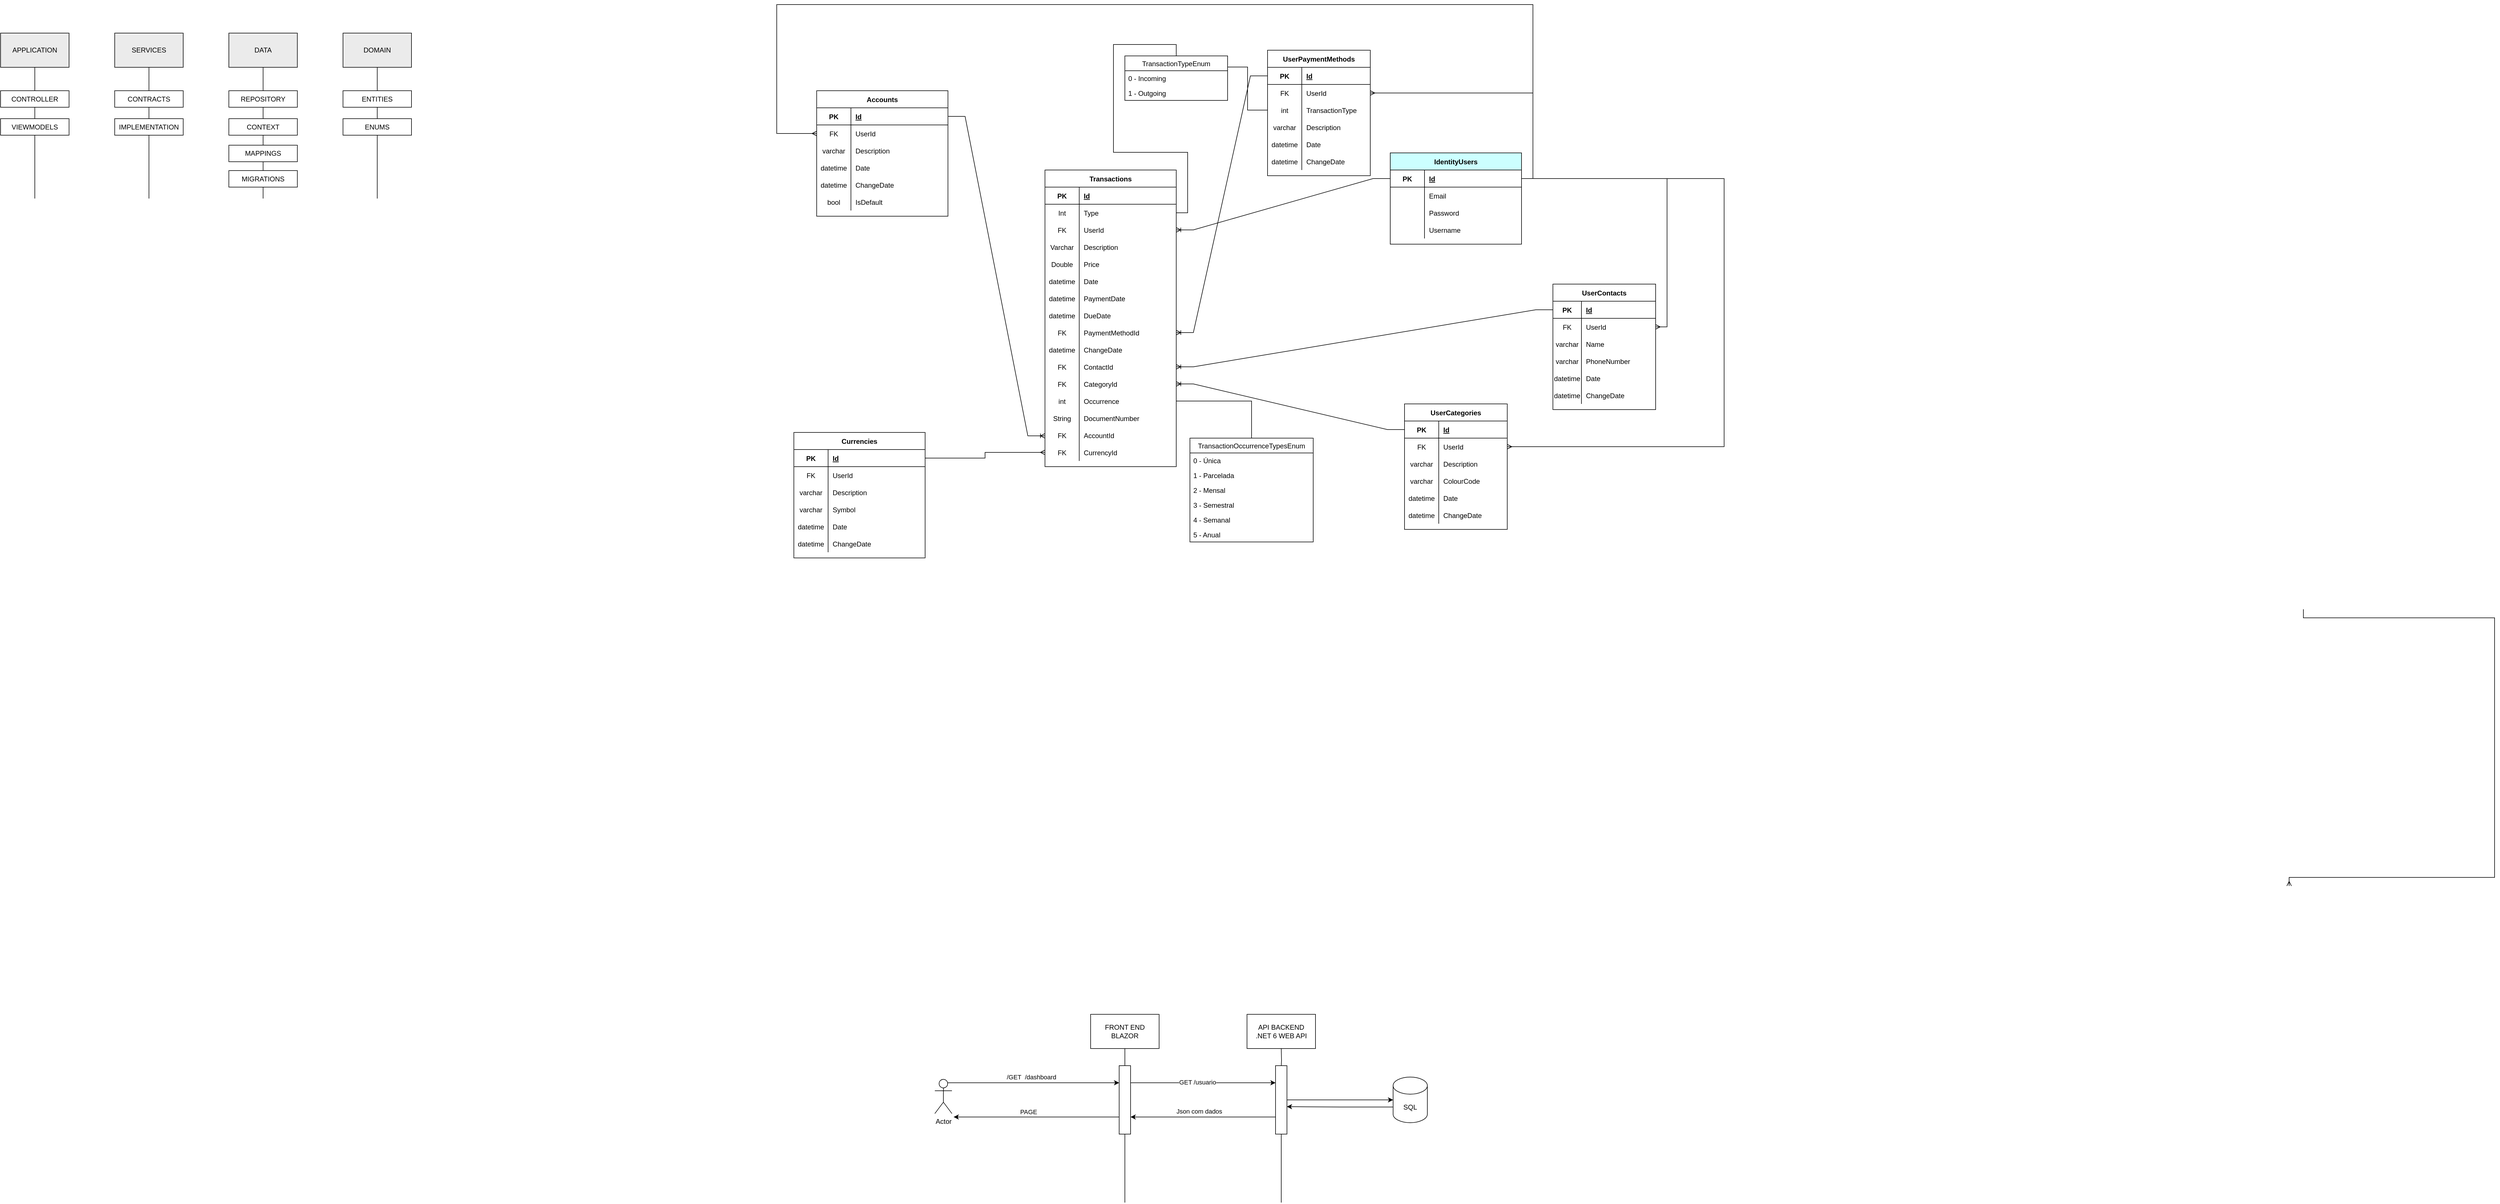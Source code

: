 <mxfile version="20.3.0" type="device"><diagram id="xvkXSDDGG6X-ErI8eTQ1" name="Página-1"><mxGraphModel dx="3666" dy="3052" grid="1" gridSize="10" guides="1" tooltips="1" connect="1" arrows="1" fold="1" page="1" pageScale="1" pageWidth="827" pageHeight="1169" math="0" shadow="0"><root><mxCell id="0"/><mxCell id="1" parent="0"/><mxCell id="gG0nE23cqMjPq-QbI15Z-269" value="" style="edgeStyle=orthogonalEdgeStyle;rounded=0;orthogonalLoop=1;jettySize=auto;html=1;startArrow=none;startFill=0;endArrow=none;endFill=0;" edge="1" parent="1" source="gG0nE23cqMjPq-QbI15Z-251" target="gG0nE23cqMjPq-QbI15Z-268"><mxGeometry relative="1" as="geometry"><mxPoint x="-1310" y="-1140.0" as="targetPoint"/><mxPoint x="-1310" y="-1370" as="sourcePoint"/></mxGeometry></mxCell><mxCell id="gG0nE23cqMjPq-QbI15Z-6" style="edgeStyle=orthogonalEdgeStyle;rounded=0;orthogonalLoop=1;jettySize=auto;html=1;endArrow=none;endFill=0;" edge="1" parent="1" source="gG0nE23cqMjPq-QbI15Z-1"><mxGeometry relative="1" as="geometry"><mxPoint x="200" y="620" as="targetPoint"/></mxGeometry></mxCell><mxCell id="gG0nE23cqMjPq-QbI15Z-1" value="FRONT END&lt;br&gt;BLAZOR" style="rounded=0;whiteSpace=wrap;html=1;" vertex="1" parent="1"><mxGeometry x="140" y="290" width="120" height="60" as="geometry"/></mxCell><mxCell id="gG0nE23cqMjPq-QbI15Z-4" style="edgeStyle=orthogonalEdgeStyle;rounded=0;orthogonalLoop=1;jettySize=auto;html=1;entryX=0;entryY=0.25;entryDx=0;entryDy=0;exitX=0.75;exitY=0.1;exitDx=0;exitDy=0;exitPerimeter=0;" edge="1" parent="1" source="gG0nE23cqMjPq-QbI15Z-2" target="gG0nE23cqMjPq-QbI15Z-7"><mxGeometry relative="1" as="geometry"><mxPoint x="50" y="350" as="targetPoint"/></mxGeometry></mxCell><mxCell id="gG0nE23cqMjPq-QbI15Z-5" value="/GET&amp;nbsp; /dashboard" style="edgeLabel;html=1;align=center;verticalAlign=middle;resizable=0;points=[];" vertex="1" connectable="0" parent="gG0nE23cqMjPq-QbI15Z-4"><mxGeometry x="0.1" relative="1" as="geometry"><mxPoint x="-19" y="-10" as="offset"/></mxGeometry></mxCell><mxCell id="gG0nE23cqMjPq-QbI15Z-2" value="Actor" style="shape=umlActor;verticalLabelPosition=bottom;verticalAlign=top;html=1;outlineConnect=0;" vertex="1" parent="1"><mxGeometry x="-133" y="404" width="30" height="60" as="geometry"/></mxCell><mxCell id="gG0nE23cqMjPq-QbI15Z-10" style="edgeStyle=orthogonalEdgeStyle;rounded=0;orthogonalLoop=1;jettySize=auto;html=1;exitX=0;exitY=0.75;exitDx=0;exitDy=0;" edge="1" parent="1" source="gG0nE23cqMjPq-QbI15Z-7"><mxGeometry relative="1" as="geometry"><mxPoint x="-100" y="470" as="targetPoint"/></mxGeometry></mxCell><mxCell id="gG0nE23cqMjPq-QbI15Z-13" value="PAGE" style="edgeLabel;html=1;align=center;verticalAlign=middle;resizable=0;points=[];" vertex="1" connectable="0" parent="gG0nE23cqMjPq-QbI15Z-10"><mxGeometry x="0.098" y="-2" relative="1" as="geometry"><mxPoint y="-8" as="offset"/></mxGeometry></mxCell><mxCell id="gG0nE23cqMjPq-QbI15Z-18" style="edgeStyle=orthogonalEdgeStyle;rounded=0;orthogonalLoop=1;jettySize=auto;html=1;endArrow=classic;endFill=1;entryX=0;entryY=0.25;entryDx=0;entryDy=0;exitX=1;exitY=0.25;exitDx=0;exitDy=0;" edge="1" parent="1" source="gG0nE23cqMjPq-QbI15Z-7" target="gG0nE23cqMjPq-QbI15Z-16"><mxGeometry relative="1" as="geometry"><mxPoint x="440" y="440" as="targetPoint"/></mxGeometry></mxCell><mxCell id="gG0nE23cqMjPq-QbI15Z-19" value="GET /usuario" style="edgeLabel;html=1;align=center;verticalAlign=middle;resizable=0;points=[];" vertex="1" connectable="0" parent="gG0nE23cqMjPq-QbI15Z-18"><mxGeometry x="-0.084" y="2" relative="1" as="geometry"><mxPoint y="1" as="offset"/></mxGeometry></mxCell><mxCell id="gG0nE23cqMjPq-QbI15Z-7" value="" style="rounded=0;whiteSpace=wrap;html=1;" vertex="1" parent="1"><mxGeometry x="190" y="380" width="20" height="120" as="geometry"/></mxCell><mxCell id="gG0nE23cqMjPq-QbI15Z-14" value="API BACKEND&lt;br&gt;.NET 6 WEB API" style="rounded=0;whiteSpace=wrap;html=1;" vertex="1" parent="1"><mxGeometry x="414" y="290" width="120" height="60" as="geometry"/></mxCell><mxCell id="gG0nE23cqMjPq-QbI15Z-15" style="edgeStyle=orthogonalEdgeStyle;rounded=0;orthogonalLoop=1;jettySize=auto;html=1;endArrow=none;endFill=0;startArrow=none;" edge="1" parent="1" source="gG0nE23cqMjPq-QbI15Z-16"><mxGeometry relative="1" as="geometry"><mxPoint x="474" y="620" as="targetPoint"/><mxPoint x="474" y="350" as="sourcePoint"/></mxGeometry></mxCell><mxCell id="gG0nE23cqMjPq-QbI15Z-22" style="edgeStyle=orthogonalEdgeStyle;rounded=0;orthogonalLoop=1;jettySize=auto;html=1;exitX=0;exitY=0.75;exitDx=0;exitDy=0;entryX=1;entryY=0.75;entryDx=0;entryDy=0;endArrow=classic;endFill=1;" edge="1" parent="1" source="gG0nE23cqMjPq-QbI15Z-16" target="gG0nE23cqMjPq-QbI15Z-7"><mxGeometry relative="1" as="geometry"/></mxCell><mxCell id="gG0nE23cqMjPq-QbI15Z-23" value="Json com dados" style="edgeLabel;html=1;align=center;verticalAlign=middle;resizable=0;points=[];" vertex="1" connectable="0" parent="gG0nE23cqMjPq-QbI15Z-22"><mxGeometry x="0.156" relative="1" as="geometry"><mxPoint x="13" y="-10" as="offset"/></mxGeometry></mxCell><mxCell id="gG0nE23cqMjPq-QbI15Z-25" style="edgeStyle=orthogonalEdgeStyle;rounded=0;orthogonalLoop=1;jettySize=auto;html=1;entryX=0;entryY=0.5;entryDx=0;entryDy=0;entryPerimeter=0;endArrow=classic;endFill=1;" edge="1" parent="1" source="gG0nE23cqMjPq-QbI15Z-16" target="gG0nE23cqMjPq-QbI15Z-24"><mxGeometry relative="1" as="geometry"/></mxCell><mxCell id="gG0nE23cqMjPq-QbI15Z-16" value="" style="rounded=0;whiteSpace=wrap;html=1;" vertex="1" parent="1"><mxGeometry x="464" y="380" width="20" height="120" as="geometry"/></mxCell><mxCell id="gG0nE23cqMjPq-QbI15Z-20" value="" style="edgeStyle=orthogonalEdgeStyle;rounded=0;orthogonalLoop=1;jettySize=auto;html=1;endArrow=none;endFill=0;" edge="1" parent="1" target="gG0nE23cqMjPq-QbI15Z-16"><mxGeometry relative="1" as="geometry"><mxPoint x="474" y="620" as="targetPoint"/><mxPoint x="474" y="350" as="sourcePoint"/></mxGeometry></mxCell><mxCell id="gG0nE23cqMjPq-QbI15Z-26" style="edgeStyle=orthogonalEdgeStyle;rounded=0;orthogonalLoop=1;jettySize=auto;html=1;exitX=0;exitY=0;exitDx=0;exitDy=52.5;exitPerimeter=0;entryX=0.992;entryY=0.599;entryDx=0;entryDy=0;entryPerimeter=0;endArrow=classic;endFill=1;" edge="1" parent="1" source="gG0nE23cqMjPq-QbI15Z-24" target="gG0nE23cqMjPq-QbI15Z-16"><mxGeometry relative="1" as="geometry"/></mxCell><mxCell id="gG0nE23cqMjPq-QbI15Z-24" value="SQL" style="shape=cylinder3;whiteSpace=wrap;html=1;boundedLbl=1;backgroundOutline=1;size=15;" vertex="1" parent="1"><mxGeometry x="670" y="400" width="60" height="80" as="geometry"/></mxCell><mxCell id="gG0nE23cqMjPq-QbI15Z-28" value="IdentityUsers" style="shape=table;startSize=30;container=1;collapsible=1;childLayout=tableLayout;fixedRows=1;rowLines=0;fontStyle=1;align=center;resizeLast=1;fillColor=#CCFFFF;" vertex="1" parent="1"><mxGeometry x="665" y="-1220" width="230" height="160" as="geometry"/></mxCell><mxCell id="gG0nE23cqMjPq-QbI15Z-29" value="" style="shape=tableRow;horizontal=0;startSize=0;swimlaneHead=0;swimlaneBody=0;fillColor=none;collapsible=0;dropTarget=0;points=[[0,0.5],[1,0.5]];portConstraint=eastwest;top=0;left=0;right=0;bottom=1;" vertex="1" parent="gG0nE23cqMjPq-QbI15Z-28"><mxGeometry y="30" width="230" height="30" as="geometry"/></mxCell><mxCell id="gG0nE23cqMjPq-QbI15Z-30" value="PK" style="shape=partialRectangle;connectable=0;fillColor=none;top=0;left=0;bottom=0;right=0;fontStyle=1;overflow=hidden;" vertex="1" parent="gG0nE23cqMjPq-QbI15Z-29"><mxGeometry width="60" height="30" as="geometry"><mxRectangle width="60" height="30" as="alternateBounds"/></mxGeometry></mxCell><mxCell id="gG0nE23cqMjPq-QbI15Z-31" value="Id" style="shape=partialRectangle;connectable=0;fillColor=none;top=0;left=0;bottom=0;right=0;align=left;spacingLeft=6;fontStyle=5;overflow=hidden;" vertex="1" parent="gG0nE23cqMjPq-QbI15Z-29"><mxGeometry x="60" width="170" height="30" as="geometry"><mxRectangle width="170" height="30" as="alternateBounds"/></mxGeometry></mxCell><mxCell id="gG0nE23cqMjPq-QbI15Z-32" value="" style="shape=tableRow;horizontal=0;startSize=0;swimlaneHead=0;swimlaneBody=0;fillColor=none;collapsible=0;dropTarget=0;points=[[0,0.5],[1,0.5]];portConstraint=eastwest;top=0;left=0;right=0;bottom=0;" vertex="1" parent="gG0nE23cqMjPq-QbI15Z-28"><mxGeometry y="60" width="230" height="30" as="geometry"/></mxCell><mxCell id="gG0nE23cqMjPq-QbI15Z-33" value="" style="shape=partialRectangle;connectable=0;fillColor=none;top=0;left=0;bottom=0;right=0;editable=1;overflow=hidden;" vertex="1" parent="gG0nE23cqMjPq-QbI15Z-32"><mxGeometry width="60" height="30" as="geometry"><mxRectangle width="60" height="30" as="alternateBounds"/></mxGeometry></mxCell><mxCell id="gG0nE23cqMjPq-QbI15Z-34" value="Email" style="shape=partialRectangle;connectable=0;fillColor=none;top=0;left=0;bottom=0;right=0;align=left;spacingLeft=6;overflow=hidden;" vertex="1" parent="gG0nE23cqMjPq-QbI15Z-32"><mxGeometry x="60" width="170" height="30" as="geometry"><mxRectangle width="170" height="30" as="alternateBounds"/></mxGeometry></mxCell><mxCell id="gG0nE23cqMjPq-QbI15Z-35" value="" style="shape=tableRow;horizontal=0;startSize=0;swimlaneHead=0;swimlaneBody=0;fillColor=none;collapsible=0;dropTarget=0;points=[[0,0.5],[1,0.5]];portConstraint=eastwest;top=0;left=0;right=0;bottom=0;" vertex="1" parent="gG0nE23cqMjPq-QbI15Z-28"><mxGeometry y="90" width="230" height="30" as="geometry"/></mxCell><mxCell id="gG0nE23cqMjPq-QbI15Z-36" value="" style="shape=partialRectangle;connectable=0;fillColor=none;top=0;left=0;bottom=0;right=0;editable=1;overflow=hidden;" vertex="1" parent="gG0nE23cqMjPq-QbI15Z-35"><mxGeometry width="60" height="30" as="geometry"><mxRectangle width="60" height="30" as="alternateBounds"/></mxGeometry></mxCell><mxCell id="gG0nE23cqMjPq-QbI15Z-37" value="Password" style="shape=partialRectangle;connectable=0;fillColor=none;top=0;left=0;bottom=0;right=0;align=left;spacingLeft=6;overflow=hidden;" vertex="1" parent="gG0nE23cqMjPq-QbI15Z-35"><mxGeometry x="60" width="170" height="30" as="geometry"><mxRectangle width="170" height="30" as="alternateBounds"/></mxGeometry></mxCell><mxCell id="gG0nE23cqMjPq-QbI15Z-38" value="" style="shape=tableRow;horizontal=0;startSize=0;swimlaneHead=0;swimlaneBody=0;fillColor=none;collapsible=0;dropTarget=0;points=[[0,0.5],[1,0.5]];portConstraint=eastwest;top=0;left=0;right=0;bottom=0;" vertex="1" parent="gG0nE23cqMjPq-QbI15Z-28"><mxGeometry y="120" width="230" height="30" as="geometry"/></mxCell><mxCell id="gG0nE23cqMjPq-QbI15Z-39" value="" style="shape=partialRectangle;connectable=0;fillColor=none;top=0;left=0;bottom=0;right=0;editable=1;overflow=hidden;" vertex="1" parent="gG0nE23cqMjPq-QbI15Z-38"><mxGeometry width="60" height="30" as="geometry"><mxRectangle width="60" height="30" as="alternateBounds"/></mxGeometry></mxCell><mxCell id="gG0nE23cqMjPq-QbI15Z-40" value="Username" style="shape=partialRectangle;connectable=0;fillColor=none;top=0;left=0;bottom=0;right=0;align=left;spacingLeft=6;overflow=hidden;" vertex="1" parent="gG0nE23cqMjPq-QbI15Z-38"><mxGeometry x="60" width="170" height="30" as="geometry"><mxRectangle width="170" height="30" as="alternateBounds"/></mxGeometry></mxCell><mxCell id="gG0nE23cqMjPq-QbI15Z-54" value="Accounts" style="shape=table;startSize=30;container=1;collapsible=1;childLayout=tableLayout;fixedRows=1;rowLines=0;fontStyle=1;align=center;resizeLast=1;" vertex="1" parent="1"><mxGeometry x="-340" y="-1329" width="230" height="220" as="geometry"/></mxCell><mxCell id="gG0nE23cqMjPq-QbI15Z-55" value="" style="shape=tableRow;horizontal=0;startSize=0;swimlaneHead=0;swimlaneBody=0;fillColor=none;collapsible=0;dropTarget=0;points=[[0,0.5],[1,0.5]];portConstraint=eastwest;top=0;left=0;right=0;bottom=1;" vertex="1" parent="gG0nE23cqMjPq-QbI15Z-54"><mxGeometry y="30" width="230" height="30" as="geometry"/></mxCell><mxCell id="gG0nE23cqMjPq-QbI15Z-56" value="PK" style="shape=partialRectangle;connectable=0;fillColor=none;top=0;left=0;bottom=0;right=0;fontStyle=1;overflow=hidden;" vertex="1" parent="gG0nE23cqMjPq-QbI15Z-55"><mxGeometry width="60" height="30" as="geometry"><mxRectangle width="60" height="30" as="alternateBounds"/></mxGeometry></mxCell><mxCell id="gG0nE23cqMjPq-QbI15Z-57" value="Id" style="shape=partialRectangle;connectable=0;fillColor=none;top=0;left=0;bottom=0;right=0;align=left;spacingLeft=6;fontStyle=5;overflow=hidden;" vertex="1" parent="gG0nE23cqMjPq-QbI15Z-55"><mxGeometry x="60" width="170" height="30" as="geometry"><mxRectangle width="170" height="30" as="alternateBounds"/></mxGeometry></mxCell><mxCell id="gG0nE23cqMjPq-QbI15Z-58" value="" style="shape=tableRow;horizontal=0;startSize=0;swimlaneHead=0;swimlaneBody=0;fillColor=none;collapsible=0;dropTarget=0;points=[[0,0.5],[1,0.5]];portConstraint=eastwest;top=0;left=0;right=0;bottom=0;" vertex="1" parent="gG0nE23cqMjPq-QbI15Z-54"><mxGeometry y="60" width="230" height="30" as="geometry"/></mxCell><mxCell id="gG0nE23cqMjPq-QbI15Z-59" value="FK" style="shape=partialRectangle;connectable=0;fillColor=none;top=0;left=0;bottom=0;right=0;editable=1;overflow=hidden;" vertex="1" parent="gG0nE23cqMjPq-QbI15Z-58"><mxGeometry width="60" height="30" as="geometry"><mxRectangle width="60" height="30" as="alternateBounds"/></mxGeometry></mxCell><mxCell id="gG0nE23cqMjPq-QbI15Z-60" value="UserId" style="shape=partialRectangle;connectable=0;fillColor=none;top=0;left=0;bottom=0;right=0;align=left;spacingLeft=6;overflow=hidden;" vertex="1" parent="gG0nE23cqMjPq-QbI15Z-58"><mxGeometry x="60" width="170" height="30" as="geometry"><mxRectangle width="170" height="30" as="alternateBounds"/></mxGeometry></mxCell><mxCell id="gG0nE23cqMjPq-QbI15Z-61" value="" style="shape=tableRow;horizontal=0;startSize=0;swimlaneHead=0;swimlaneBody=0;fillColor=none;collapsible=0;dropTarget=0;points=[[0,0.5],[1,0.5]];portConstraint=eastwest;top=0;left=0;right=0;bottom=0;" vertex="1" parent="gG0nE23cqMjPq-QbI15Z-54"><mxGeometry y="90" width="230" height="30" as="geometry"/></mxCell><mxCell id="gG0nE23cqMjPq-QbI15Z-62" value="varchar" style="shape=partialRectangle;connectable=0;fillColor=none;top=0;left=0;bottom=0;right=0;editable=1;overflow=hidden;" vertex="1" parent="gG0nE23cqMjPq-QbI15Z-61"><mxGeometry width="60" height="30" as="geometry"><mxRectangle width="60" height="30" as="alternateBounds"/></mxGeometry></mxCell><mxCell id="gG0nE23cqMjPq-QbI15Z-63" value="Description" style="shape=partialRectangle;connectable=0;fillColor=none;top=0;left=0;bottom=0;right=0;align=left;spacingLeft=6;overflow=hidden;" vertex="1" parent="gG0nE23cqMjPq-QbI15Z-61"><mxGeometry x="60" width="170" height="30" as="geometry"><mxRectangle width="170" height="30" as="alternateBounds"/></mxGeometry></mxCell><mxCell id="gG0nE23cqMjPq-QbI15Z-64" value="" style="shape=tableRow;horizontal=0;startSize=0;swimlaneHead=0;swimlaneBody=0;fillColor=none;collapsible=0;dropTarget=0;points=[[0,0.5],[1,0.5]];portConstraint=eastwest;top=0;left=0;right=0;bottom=0;" vertex="1" parent="gG0nE23cqMjPq-QbI15Z-54"><mxGeometry y="120" width="230" height="30" as="geometry"/></mxCell><mxCell id="gG0nE23cqMjPq-QbI15Z-65" value="datetime" style="shape=partialRectangle;connectable=0;fillColor=none;top=0;left=0;bottom=0;right=0;editable=1;overflow=hidden;" vertex="1" parent="gG0nE23cqMjPq-QbI15Z-64"><mxGeometry width="60" height="30" as="geometry"><mxRectangle width="60" height="30" as="alternateBounds"/></mxGeometry></mxCell><mxCell id="gG0nE23cqMjPq-QbI15Z-66" value="Date" style="shape=partialRectangle;connectable=0;fillColor=none;top=0;left=0;bottom=0;right=0;align=left;spacingLeft=6;overflow=hidden;" vertex="1" parent="gG0nE23cqMjPq-QbI15Z-64"><mxGeometry x="60" width="170" height="30" as="geometry"><mxRectangle width="170" height="30" as="alternateBounds"/></mxGeometry></mxCell><mxCell id="gG0nE23cqMjPq-QbI15Z-202" value="" style="shape=tableRow;horizontal=0;startSize=0;swimlaneHead=0;swimlaneBody=0;fillColor=none;collapsible=0;dropTarget=0;points=[[0,0.5],[1,0.5]];portConstraint=eastwest;top=0;left=0;right=0;bottom=0;" vertex="1" parent="gG0nE23cqMjPq-QbI15Z-54"><mxGeometry y="150" width="230" height="30" as="geometry"/></mxCell><mxCell id="gG0nE23cqMjPq-QbI15Z-203" value="datetime" style="shape=partialRectangle;connectable=0;fillColor=none;top=0;left=0;bottom=0;right=0;editable=1;overflow=hidden;" vertex="1" parent="gG0nE23cqMjPq-QbI15Z-202"><mxGeometry width="60" height="30" as="geometry"><mxRectangle width="60" height="30" as="alternateBounds"/></mxGeometry></mxCell><mxCell id="gG0nE23cqMjPq-QbI15Z-204" value="ChangeDate" style="shape=partialRectangle;connectable=0;fillColor=none;top=0;left=0;bottom=0;right=0;align=left;spacingLeft=6;overflow=hidden;" vertex="1" parent="gG0nE23cqMjPq-QbI15Z-202"><mxGeometry x="60" width="170" height="30" as="geometry"><mxRectangle width="170" height="30" as="alternateBounds"/></mxGeometry></mxCell><mxCell id="gG0nE23cqMjPq-QbI15Z-245" value="" style="shape=tableRow;horizontal=0;startSize=0;swimlaneHead=0;swimlaneBody=0;fillColor=none;collapsible=0;dropTarget=0;points=[[0,0.5],[1,0.5]];portConstraint=eastwest;top=0;left=0;right=0;bottom=0;" vertex="1" parent="gG0nE23cqMjPq-QbI15Z-54"><mxGeometry y="180" width="230" height="30" as="geometry"/></mxCell><mxCell id="gG0nE23cqMjPq-QbI15Z-246" value="bool" style="shape=partialRectangle;connectable=0;fillColor=none;top=0;left=0;bottom=0;right=0;editable=1;overflow=hidden;" vertex="1" parent="gG0nE23cqMjPq-QbI15Z-245"><mxGeometry width="60" height="30" as="geometry"><mxRectangle width="60" height="30" as="alternateBounds"/></mxGeometry></mxCell><mxCell id="gG0nE23cqMjPq-QbI15Z-247" value="IsDefault" style="shape=partialRectangle;connectable=0;fillColor=none;top=0;left=0;bottom=0;right=0;align=left;spacingLeft=6;overflow=hidden;" vertex="1" parent="gG0nE23cqMjPq-QbI15Z-245"><mxGeometry x="60" width="170" height="30" as="geometry"><mxRectangle width="170" height="30" as="alternateBounds"/></mxGeometry></mxCell><mxCell id="gG0nE23cqMjPq-QbI15Z-67" value="Transactions" style="shape=table;startSize=30;container=1;collapsible=1;childLayout=tableLayout;fixedRows=1;rowLines=0;fontStyle=1;align=center;resizeLast=1;" vertex="1" parent="1"><mxGeometry x="60" y="-1190" width="230" height="520" as="geometry"/></mxCell><mxCell id="gG0nE23cqMjPq-QbI15Z-68" value="" style="shape=tableRow;horizontal=0;startSize=0;swimlaneHead=0;swimlaneBody=0;fillColor=none;collapsible=0;dropTarget=0;points=[[0,0.5],[1,0.5]];portConstraint=eastwest;top=0;left=0;right=0;bottom=1;" vertex="1" parent="gG0nE23cqMjPq-QbI15Z-67"><mxGeometry y="30" width="230" height="30" as="geometry"/></mxCell><mxCell id="gG0nE23cqMjPq-QbI15Z-69" value="PK" style="shape=partialRectangle;connectable=0;fillColor=none;top=0;left=0;bottom=0;right=0;fontStyle=1;overflow=hidden;" vertex="1" parent="gG0nE23cqMjPq-QbI15Z-68"><mxGeometry width="60" height="30" as="geometry"><mxRectangle width="60" height="30" as="alternateBounds"/></mxGeometry></mxCell><mxCell id="gG0nE23cqMjPq-QbI15Z-70" value="Id" style="shape=partialRectangle;connectable=0;fillColor=none;top=0;left=0;bottom=0;right=0;align=left;spacingLeft=6;fontStyle=5;overflow=hidden;" vertex="1" parent="gG0nE23cqMjPq-QbI15Z-68"><mxGeometry x="60" width="170" height="30" as="geometry"><mxRectangle width="170" height="30" as="alternateBounds"/></mxGeometry></mxCell><mxCell id="gG0nE23cqMjPq-QbI15Z-71" value="" style="shape=tableRow;horizontal=0;startSize=0;swimlaneHead=0;swimlaneBody=0;fillColor=none;collapsible=0;dropTarget=0;points=[[0,0.5],[1,0.5]];portConstraint=eastwest;top=0;left=0;right=0;bottom=0;" vertex="1" parent="gG0nE23cqMjPq-QbI15Z-67"><mxGeometry y="60" width="230" height="30" as="geometry"/></mxCell><mxCell id="gG0nE23cqMjPq-QbI15Z-72" value="Int" style="shape=partialRectangle;connectable=0;fillColor=none;top=0;left=0;bottom=0;right=0;editable=1;overflow=hidden;" vertex="1" parent="gG0nE23cqMjPq-QbI15Z-71"><mxGeometry width="60" height="30" as="geometry"><mxRectangle width="60" height="30" as="alternateBounds"/></mxGeometry></mxCell><mxCell id="gG0nE23cqMjPq-QbI15Z-73" value="Type" style="shape=partialRectangle;connectable=0;fillColor=none;top=0;left=0;bottom=0;right=0;align=left;spacingLeft=6;overflow=hidden;" vertex="1" parent="gG0nE23cqMjPq-QbI15Z-71"><mxGeometry x="60" width="170" height="30" as="geometry"><mxRectangle width="170" height="30" as="alternateBounds"/></mxGeometry></mxCell><mxCell id="gG0nE23cqMjPq-QbI15Z-140" value="" style="shape=tableRow;horizontal=0;startSize=0;swimlaneHead=0;swimlaneBody=0;fillColor=none;collapsible=0;dropTarget=0;points=[[0,0.5],[1,0.5]];portConstraint=eastwest;top=0;left=0;right=0;bottom=0;" vertex="1" parent="gG0nE23cqMjPq-QbI15Z-67"><mxGeometry y="90" width="230" height="30" as="geometry"/></mxCell><mxCell id="gG0nE23cqMjPq-QbI15Z-141" value="FK" style="shape=partialRectangle;connectable=0;fillColor=none;top=0;left=0;bottom=0;right=0;editable=1;overflow=hidden;" vertex="1" parent="gG0nE23cqMjPq-QbI15Z-140"><mxGeometry width="60" height="30" as="geometry"><mxRectangle width="60" height="30" as="alternateBounds"/></mxGeometry></mxCell><mxCell id="gG0nE23cqMjPq-QbI15Z-142" value="UserId" style="shape=partialRectangle;connectable=0;fillColor=none;top=0;left=0;bottom=0;right=0;align=left;spacingLeft=6;overflow=hidden;" vertex="1" parent="gG0nE23cqMjPq-QbI15Z-140"><mxGeometry x="60" width="170" height="30" as="geometry"><mxRectangle width="170" height="30" as="alternateBounds"/></mxGeometry></mxCell><mxCell id="gG0nE23cqMjPq-QbI15Z-83" value="" style="shape=tableRow;horizontal=0;startSize=0;swimlaneHead=0;swimlaneBody=0;fillColor=none;collapsible=0;dropTarget=0;points=[[0,0.5],[1,0.5]];portConstraint=eastwest;top=0;left=0;right=0;bottom=0;" vertex="1" parent="gG0nE23cqMjPq-QbI15Z-67"><mxGeometry y="120" width="230" height="30" as="geometry"/></mxCell><mxCell id="gG0nE23cqMjPq-QbI15Z-84" value="Varchar" style="shape=partialRectangle;connectable=0;fillColor=none;top=0;left=0;bottom=0;right=0;editable=1;overflow=hidden;" vertex="1" parent="gG0nE23cqMjPq-QbI15Z-83"><mxGeometry width="60" height="30" as="geometry"><mxRectangle width="60" height="30" as="alternateBounds"/></mxGeometry></mxCell><mxCell id="gG0nE23cqMjPq-QbI15Z-85" value="Description" style="shape=partialRectangle;connectable=0;fillColor=none;top=0;left=0;bottom=0;right=0;align=left;spacingLeft=6;overflow=hidden;" vertex="1" parent="gG0nE23cqMjPq-QbI15Z-83"><mxGeometry x="60" width="170" height="30" as="geometry"><mxRectangle width="170" height="30" as="alternateBounds"/></mxGeometry></mxCell><mxCell id="gG0nE23cqMjPq-QbI15Z-74" value="" style="shape=tableRow;horizontal=0;startSize=0;swimlaneHead=0;swimlaneBody=0;fillColor=none;collapsible=0;dropTarget=0;points=[[0,0.5],[1,0.5]];portConstraint=eastwest;top=0;left=0;right=0;bottom=0;" vertex="1" parent="gG0nE23cqMjPq-QbI15Z-67"><mxGeometry y="150" width="230" height="30" as="geometry"/></mxCell><mxCell id="gG0nE23cqMjPq-QbI15Z-75" value="Double" style="shape=partialRectangle;connectable=0;fillColor=none;top=0;left=0;bottom=0;right=0;editable=1;overflow=hidden;" vertex="1" parent="gG0nE23cqMjPq-QbI15Z-74"><mxGeometry width="60" height="30" as="geometry"><mxRectangle width="60" height="30" as="alternateBounds"/></mxGeometry></mxCell><mxCell id="gG0nE23cqMjPq-QbI15Z-76" value="Price" style="shape=partialRectangle;connectable=0;fillColor=none;top=0;left=0;bottom=0;right=0;align=left;spacingLeft=6;overflow=hidden;" vertex="1" parent="gG0nE23cqMjPq-QbI15Z-74"><mxGeometry x="60" width="170" height="30" as="geometry"><mxRectangle width="170" height="30" as="alternateBounds"/></mxGeometry></mxCell><mxCell id="gG0nE23cqMjPq-QbI15Z-77" value="" style="shape=tableRow;horizontal=0;startSize=0;swimlaneHead=0;swimlaneBody=0;fillColor=none;collapsible=0;dropTarget=0;points=[[0,0.5],[1,0.5]];portConstraint=eastwest;top=0;left=0;right=0;bottom=0;" vertex="1" parent="gG0nE23cqMjPq-QbI15Z-67"><mxGeometry y="180" width="230" height="30" as="geometry"/></mxCell><mxCell id="gG0nE23cqMjPq-QbI15Z-78" value="datetime" style="shape=partialRectangle;connectable=0;fillColor=none;top=0;left=0;bottom=0;right=0;editable=1;overflow=hidden;" vertex="1" parent="gG0nE23cqMjPq-QbI15Z-77"><mxGeometry width="60" height="30" as="geometry"><mxRectangle width="60" height="30" as="alternateBounds"/></mxGeometry></mxCell><mxCell id="gG0nE23cqMjPq-QbI15Z-79" value="Date" style="shape=partialRectangle;connectable=0;fillColor=none;top=0;left=0;bottom=0;right=0;align=left;spacingLeft=6;overflow=hidden;" vertex="1" parent="gG0nE23cqMjPq-QbI15Z-77"><mxGeometry x="60" width="170" height="30" as="geometry"><mxRectangle width="170" height="30" as="alternateBounds"/></mxGeometry></mxCell><mxCell id="gG0nE23cqMjPq-QbI15Z-100" value="" style="shape=tableRow;horizontal=0;startSize=0;swimlaneHead=0;swimlaneBody=0;fillColor=none;collapsible=0;dropTarget=0;points=[[0,0.5],[1,0.5]];portConstraint=eastwest;top=0;left=0;right=0;bottom=0;" vertex="1" parent="gG0nE23cqMjPq-QbI15Z-67"><mxGeometry y="210" width="230" height="30" as="geometry"/></mxCell><mxCell id="gG0nE23cqMjPq-QbI15Z-101" value="datetime" style="shape=partialRectangle;connectable=0;fillColor=none;top=0;left=0;bottom=0;right=0;editable=1;overflow=hidden;" vertex="1" parent="gG0nE23cqMjPq-QbI15Z-100"><mxGeometry width="60" height="30" as="geometry"><mxRectangle width="60" height="30" as="alternateBounds"/></mxGeometry></mxCell><mxCell id="gG0nE23cqMjPq-QbI15Z-102" value="PaymentDate" style="shape=partialRectangle;connectable=0;fillColor=none;top=0;left=0;bottom=0;right=0;align=left;spacingLeft=6;overflow=hidden;" vertex="1" parent="gG0nE23cqMjPq-QbI15Z-100"><mxGeometry x="60" width="170" height="30" as="geometry"><mxRectangle width="170" height="30" as="alternateBounds"/></mxGeometry></mxCell><mxCell id="gG0nE23cqMjPq-QbI15Z-103" value="" style="shape=tableRow;horizontal=0;startSize=0;swimlaneHead=0;swimlaneBody=0;fillColor=none;collapsible=0;dropTarget=0;points=[[0,0.5],[1,0.5]];portConstraint=eastwest;top=0;left=0;right=0;bottom=0;" vertex="1" parent="gG0nE23cqMjPq-QbI15Z-67"><mxGeometry y="240" width="230" height="30" as="geometry"/></mxCell><mxCell id="gG0nE23cqMjPq-QbI15Z-104" value="datetime" style="shape=partialRectangle;connectable=0;fillColor=none;top=0;left=0;bottom=0;right=0;editable=1;overflow=hidden;" vertex="1" parent="gG0nE23cqMjPq-QbI15Z-103"><mxGeometry width="60" height="30" as="geometry"><mxRectangle width="60" height="30" as="alternateBounds"/></mxGeometry></mxCell><mxCell id="gG0nE23cqMjPq-QbI15Z-105" value="DueDate" style="shape=partialRectangle;connectable=0;fillColor=none;top=0;left=0;bottom=0;right=0;align=left;spacingLeft=6;overflow=hidden;" vertex="1" parent="gG0nE23cqMjPq-QbI15Z-103"><mxGeometry x="60" width="170" height="30" as="geometry"><mxRectangle width="170" height="30" as="alternateBounds"/></mxGeometry></mxCell><mxCell id="gG0nE23cqMjPq-QbI15Z-86" value="" style="shape=tableRow;horizontal=0;startSize=0;swimlaneHead=0;swimlaneBody=0;fillColor=none;collapsible=0;dropTarget=0;points=[[0,0.5],[1,0.5]];portConstraint=eastwest;top=0;left=0;right=0;bottom=0;" vertex="1" parent="gG0nE23cqMjPq-QbI15Z-67"><mxGeometry y="270" width="230" height="30" as="geometry"/></mxCell><mxCell id="gG0nE23cqMjPq-QbI15Z-87" value="FK" style="shape=partialRectangle;connectable=0;fillColor=none;top=0;left=0;bottom=0;right=0;editable=1;overflow=hidden;" vertex="1" parent="gG0nE23cqMjPq-QbI15Z-86"><mxGeometry width="60" height="30" as="geometry"><mxRectangle width="60" height="30" as="alternateBounds"/></mxGeometry></mxCell><mxCell id="gG0nE23cqMjPq-QbI15Z-88" value="PaymentMethodId" style="shape=partialRectangle;connectable=0;fillColor=none;top=0;left=0;bottom=0;right=0;align=left;spacingLeft=6;overflow=hidden;" vertex="1" parent="gG0nE23cqMjPq-QbI15Z-86"><mxGeometry x="60" width="170" height="30" as="geometry"><mxRectangle width="170" height="30" as="alternateBounds"/></mxGeometry></mxCell><mxCell id="gG0nE23cqMjPq-QbI15Z-80" value="" style="shape=tableRow;horizontal=0;startSize=0;swimlaneHead=0;swimlaneBody=0;fillColor=none;collapsible=0;dropTarget=0;points=[[0,0.5],[1,0.5]];portConstraint=eastwest;top=0;left=0;right=0;bottom=0;" vertex="1" parent="gG0nE23cqMjPq-QbI15Z-67"><mxGeometry y="300" width="230" height="30" as="geometry"/></mxCell><mxCell id="gG0nE23cqMjPq-QbI15Z-81" value="datetime" style="shape=partialRectangle;connectable=0;fillColor=none;top=0;left=0;bottom=0;right=0;editable=1;overflow=hidden;" vertex="1" parent="gG0nE23cqMjPq-QbI15Z-80"><mxGeometry width="60" height="30" as="geometry"><mxRectangle width="60" height="30" as="alternateBounds"/></mxGeometry></mxCell><mxCell id="gG0nE23cqMjPq-QbI15Z-82" value="ChangeDate" style="shape=partialRectangle;connectable=0;fillColor=none;top=0;left=0;bottom=0;right=0;align=left;spacingLeft=6;overflow=hidden;" vertex="1" parent="gG0nE23cqMjPq-QbI15Z-80"><mxGeometry x="60" width="170" height="30" as="geometry"><mxRectangle width="170" height="30" as="alternateBounds"/></mxGeometry></mxCell><mxCell id="gG0nE23cqMjPq-QbI15Z-89" value="" style="shape=tableRow;horizontal=0;startSize=0;swimlaneHead=0;swimlaneBody=0;fillColor=none;collapsible=0;dropTarget=0;points=[[0,0.5],[1,0.5]];portConstraint=eastwest;top=0;left=0;right=0;bottom=0;" vertex="1" parent="gG0nE23cqMjPq-QbI15Z-67"><mxGeometry y="330" width="230" height="30" as="geometry"/></mxCell><mxCell id="gG0nE23cqMjPq-QbI15Z-90" value="FK" style="shape=partialRectangle;connectable=0;fillColor=none;top=0;left=0;bottom=0;right=0;editable=1;overflow=hidden;" vertex="1" parent="gG0nE23cqMjPq-QbI15Z-89"><mxGeometry width="60" height="30" as="geometry"><mxRectangle width="60" height="30" as="alternateBounds"/></mxGeometry></mxCell><mxCell id="gG0nE23cqMjPq-QbI15Z-91" value="ContactId" style="shape=partialRectangle;connectable=0;fillColor=none;top=0;left=0;bottom=0;right=0;align=left;spacingLeft=6;overflow=hidden;" vertex="1" parent="gG0nE23cqMjPq-QbI15Z-89"><mxGeometry x="60" width="170" height="30" as="geometry"><mxRectangle width="170" height="30" as="alternateBounds"/></mxGeometry></mxCell><mxCell id="gG0nE23cqMjPq-QbI15Z-92" value="" style="shape=tableRow;horizontal=0;startSize=0;swimlaneHead=0;swimlaneBody=0;fillColor=none;collapsible=0;dropTarget=0;points=[[0,0.5],[1,0.5]];portConstraint=eastwest;top=0;left=0;right=0;bottom=0;" vertex="1" parent="gG0nE23cqMjPq-QbI15Z-67"><mxGeometry y="360" width="230" height="30" as="geometry"/></mxCell><mxCell id="gG0nE23cqMjPq-QbI15Z-93" value="FK" style="shape=partialRectangle;connectable=0;fillColor=none;top=0;left=0;bottom=0;right=0;editable=1;overflow=hidden;" vertex="1" parent="gG0nE23cqMjPq-QbI15Z-92"><mxGeometry width="60" height="30" as="geometry"><mxRectangle width="60" height="30" as="alternateBounds"/></mxGeometry></mxCell><mxCell id="gG0nE23cqMjPq-QbI15Z-94" value="CategoryId" style="shape=partialRectangle;connectable=0;fillColor=none;top=0;left=0;bottom=0;right=0;align=left;spacingLeft=6;overflow=hidden;" vertex="1" parent="gG0nE23cqMjPq-QbI15Z-92"><mxGeometry x="60" width="170" height="30" as="geometry"><mxRectangle width="170" height="30" as="alternateBounds"/></mxGeometry></mxCell><mxCell id="gG0nE23cqMjPq-QbI15Z-107" value="" style="shape=tableRow;horizontal=0;startSize=0;swimlaneHead=0;swimlaneBody=0;fillColor=none;collapsible=0;dropTarget=0;points=[[0,0.5],[1,0.5]];portConstraint=eastwest;top=0;left=0;right=0;bottom=0;" vertex="1" parent="gG0nE23cqMjPq-QbI15Z-67"><mxGeometry y="390" width="230" height="30" as="geometry"/></mxCell><mxCell id="gG0nE23cqMjPq-QbI15Z-108" value="int" style="shape=partialRectangle;connectable=0;fillColor=none;top=0;left=0;bottom=0;right=0;editable=1;overflow=hidden;" vertex="1" parent="gG0nE23cqMjPq-QbI15Z-107"><mxGeometry width="60" height="30" as="geometry"><mxRectangle width="60" height="30" as="alternateBounds"/></mxGeometry></mxCell><mxCell id="gG0nE23cqMjPq-QbI15Z-109" value="Occurrence" style="shape=partialRectangle;connectable=0;fillColor=none;top=0;left=0;bottom=0;right=0;align=left;spacingLeft=6;overflow=hidden;" vertex="1" parent="gG0nE23cqMjPq-QbI15Z-107"><mxGeometry x="60" width="170" height="30" as="geometry"><mxRectangle width="170" height="30" as="alternateBounds"/></mxGeometry></mxCell><mxCell id="gG0nE23cqMjPq-QbI15Z-121" value="" style="shape=tableRow;horizontal=0;startSize=0;swimlaneHead=0;swimlaneBody=0;fillColor=none;collapsible=0;dropTarget=0;points=[[0,0.5],[1,0.5]];portConstraint=eastwest;top=0;left=0;right=0;bottom=0;" vertex="1" parent="gG0nE23cqMjPq-QbI15Z-67"><mxGeometry y="420" width="230" height="30" as="geometry"/></mxCell><mxCell id="gG0nE23cqMjPq-QbI15Z-122" value="String" style="shape=partialRectangle;connectable=0;fillColor=none;top=0;left=0;bottom=0;right=0;editable=1;overflow=hidden;" vertex="1" parent="gG0nE23cqMjPq-QbI15Z-121"><mxGeometry width="60" height="30" as="geometry"><mxRectangle width="60" height="30" as="alternateBounds"/></mxGeometry></mxCell><mxCell id="gG0nE23cqMjPq-QbI15Z-123" value="DocumentNumber" style="shape=partialRectangle;connectable=0;fillColor=none;top=0;left=0;bottom=0;right=0;align=left;spacingLeft=6;overflow=hidden;" vertex="1" parent="gG0nE23cqMjPq-QbI15Z-121"><mxGeometry x="60" width="170" height="30" as="geometry"><mxRectangle width="170" height="30" as="alternateBounds"/></mxGeometry></mxCell><mxCell id="gG0nE23cqMjPq-QbI15Z-181" value="" style="shape=tableRow;horizontal=0;startSize=0;swimlaneHead=0;swimlaneBody=0;fillColor=none;collapsible=0;dropTarget=0;points=[[0,0.5],[1,0.5]];portConstraint=eastwest;top=0;left=0;right=0;bottom=0;" vertex="1" parent="gG0nE23cqMjPq-QbI15Z-67"><mxGeometry y="450" width="230" height="30" as="geometry"/></mxCell><mxCell id="gG0nE23cqMjPq-QbI15Z-182" value="FK" style="shape=partialRectangle;connectable=0;fillColor=none;top=0;left=0;bottom=0;right=0;editable=1;overflow=hidden;" vertex="1" parent="gG0nE23cqMjPq-QbI15Z-181"><mxGeometry width="60" height="30" as="geometry"><mxRectangle width="60" height="30" as="alternateBounds"/></mxGeometry></mxCell><mxCell id="gG0nE23cqMjPq-QbI15Z-183" value="AccountId" style="shape=partialRectangle;connectable=0;fillColor=none;top=0;left=0;bottom=0;right=0;align=left;spacingLeft=6;overflow=hidden;" vertex="1" parent="gG0nE23cqMjPq-QbI15Z-181"><mxGeometry x="60" width="170" height="30" as="geometry"><mxRectangle width="170" height="30" as="alternateBounds"/></mxGeometry></mxCell><mxCell id="gG0nE23cqMjPq-QbI15Z-215" value="" style="shape=tableRow;horizontal=0;startSize=0;swimlaneHead=0;swimlaneBody=0;fillColor=none;collapsible=0;dropTarget=0;points=[[0,0.5],[1,0.5]];portConstraint=eastwest;top=0;left=0;right=0;bottom=0;" vertex="1" parent="gG0nE23cqMjPq-QbI15Z-67"><mxGeometry y="480" width="230" height="30" as="geometry"/></mxCell><mxCell id="gG0nE23cqMjPq-QbI15Z-216" value="FK" style="shape=partialRectangle;connectable=0;fillColor=none;top=0;left=0;bottom=0;right=0;editable=1;overflow=hidden;" vertex="1" parent="gG0nE23cqMjPq-QbI15Z-215"><mxGeometry width="60" height="30" as="geometry"><mxRectangle width="60" height="30" as="alternateBounds"/></mxGeometry></mxCell><mxCell id="gG0nE23cqMjPq-QbI15Z-217" value="CurrencyId" style="shape=partialRectangle;connectable=0;fillColor=none;top=0;left=0;bottom=0;right=0;align=left;spacingLeft=6;overflow=hidden;" vertex="1" parent="gG0nE23cqMjPq-QbI15Z-215"><mxGeometry x="60" width="170" height="30" as="geometry"><mxRectangle width="170" height="30" as="alternateBounds"/></mxGeometry></mxCell><mxCell id="gG0nE23cqMjPq-QbI15Z-95" value="TransactionTypeEnum" style="swimlane;fontStyle=0;childLayout=stackLayout;horizontal=1;startSize=26;fillColor=none;horizontalStack=0;resizeParent=1;resizeParentMax=0;resizeLast=0;collapsible=1;marginBottom=0;" vertex="1" parent="1"><mxGeometry x="200" y="-1390" width="180" height="78" as="geometry"/></mxCell><mxCell id="gG0nE23cqMjPq-QbI15Z-96" value="0 - Incoming" style="text;strokeColor=none;fillColor=none;align=left;verticalAlign=top;spacingLeft=4;spacingRight=4;overflow=hidden;rotatable=0;points=[[0,0.5],[1,0.5]];portConstraint=eastwest;" vertex="1" parent="gG0nE23cqMjPq-QbI15Z-95"><mxGeometry y="26" width="180" height="26" as="geometry"/></mxCell><mxCell id="gG0nE23cqMjPq-QbI15Z-97" value="1 - Outgoing" style="text;strokeColor=none;fillColor=none;align=left;verticalAlign=top;spacingLeft=4;spacingRight=4;overflow=hidden;rotatable=0;points=[[0,0.5],[1,0.5]];portConstraint=eastwest;" vertex="1" parent="gG0nE23cqMjPq-QbI15Z-95"><mxGeometry y="52" width="180" height="26" as="geometry"/></mxCell><mxCell id="gG0nE23cqMjPq-QbI15Z-99" style="edgeStyle=orthogonalEdgeStyle;rounded=0;orthogonalLoop=1;jettySize=auto;html=1;entryX=0.5;entryY=0;entryDx=0;entryDy=0;endArrow=none;endFill=0;" edge="1" parent="1" source="gG0nE23cqMjPq-QbI15Z-71" target="gG0nE23cqMjPq-QbI15Z-95"><mxGeometry relative="1" as="geometry"/></mxCell><mxCell id="gG0nE23cqMjPq-QbI15Z-110" value="TransactionOccurrenceTypesEnum" style="swimlane;fontStyle=0;childLayout=stackLayout;horizontal=1;startSize=26;fillColor=none;horizontalStack=0;resizeParent=1;resizeParentMax=0;resizeLast=0;collapsible=1;marginBottom=0;" vertex="1" parent="1"><mxGeometry x="314" y="-720" width="216" height="182" as="geometry"/></mxCell><mxCell id="gG0nE23cqMjPq-QbI15Z-111" value="0 - Única" style="text;strokeColor=none;fillColor=none;align=left;verticalAlign=top;spacingLeft=4;spacingRight=4;overflow=hidden;rotatable=0;points=[[0,0.5],[1,0.5]];portConstraint=eastwest;" vertex="1" parent="gG0nE23cqMjPq-QbI15Z-110"><mxGeometry y="26" width="216" height="26" as="geometry"/></mxCell><mxCell id="gG0nE23cqMjPq-QbI15Z-112" value="1 - Parcelada" style="text;strokeColor=none;fillColor=none;align=left;verticalAlign=top;spacingLeft=4;spacingRight=4;overflow=hidden;rotatable=0;points=[[0,0.5],[1,0.5]];portConstraint=eastwest;" vertex="1" parent="gG0nE23cqMjPq-QbI15Z-110"><mxGeometry y="52" width="216" height="26" as="geometry"/></mxCell><mxCell id="gG0nE23cqMjPq-QbI15Z-117" value="2 - Mensal" style="text;strokeColor=none;fillColor=none;align=left;verticalAlign=top;spacingLeft=4;spacingRight=4;overflow=hidden;rotatable=0;points=[[0,0.5],[1,0.5]];portConstraint=eastwest;" vertex="1" parent="gG0nE23cqMjPq-QbI15Z-110"><mxGeometry y="78" width="216" height="26" as="geometry"/></mxCell><mxCell id="gG0nE23cqMjPq-QbI15Z-118" value="3 - Semestral&#10;" style="text;strokeColor=none;fillColor=none;align=left;verticalAlign=top;spacingLeft=4;spacingRight=4;overflow=hidden;rotatable=0;points=[[0,0.5],[1,0.5]];portConstraint=eastwest;" vertex="1" parent="gG0nE23cqMjPq-QbI15Z-110"><mxGeometry y="104" width="216" height="26" as="geometry"/></mxCell><mxCell id="gG0nE23cqMjPq-QbI15Z-119" value="4 - Semanal&#10;" style="text;strokeColor=none;fillColor=none;align=left;verticalAlign=top;spacingLeft=4;spacingRight=4;overflow=hidden;rotatable=0;points=[[0,0.5],[1,0.5]];portConstraint=eastwest;" vertex="1" parent="gG0nE23cqMjPq-QbI15Z-110"><mxGeometry y="130" width="216" height="26" as="geometry"/></mxCell><mxCell id="gG0nE23cqMjPq-QbI15Z-120" value="5 - Anual&#10;" style="text;strokeColor=none;fillColor=none;align=left;verticalAlign=top;spacingLeft=4;spacingRight=4;overflow=hidden;rotatable=0;points=[[0,0.5],[1,0.5]];portConstraint=eastwest;" vertex="1" parent="gG0nE23cqMjPq-QbI15Z-110"><mxGeometry y="156" width="216" height="26" as="geometry"/></mxCell><mxCell id="gG0nE23cqMjPq-QbI15Z-116" style="edgeStyle=orthogonalEdgeStyle;rounded=0;orthogonalLoop=1;jettySize=auto;html=1;entryX=0.5;entryY=0;entryDx=0;entryDy=0;endArrow=none;endFill=0;" edge="1" parent="1" source="gG0nE23cqMjPq-QbI15Z-107" target="gG0nE23cqMjPq-QbI15Z-110"><mxGeometry relative="1" as="geometry"/></mxCell><mxCell id="gG0nE23cqMjPq-QbI15Z-124" value="UserPaymentMethods" style="shape=table;startSize=30;container=1;collapsible=1;childLayout=tableLayout;fixedRows=1;rowLines=0;fontStyle=1;align=center;resizeLast=1;" vertex="1" parent="1"><mxGeometry x="450" y="-1400" width="180" height="220" as="geometry"/></mxCell><mxCell id="gG0nE23cqMjPq-QbI15Z-125" value="" style="shape=tableRow;horizontal=0;startSize=0;swimlaneHead=0;swimlaneBody=0;fillColor=none;collapsible=0;dropTarget=0;points=[[0,0.5],[1,0.5]];portConstraint=eastwest;top=0;left=0;right=0;bottom=1;" vertex="1" parent="gG0nE23cqMjPq-QbI15Z-124"><mxGeometry y="30" width="180" height="30" as="geometry"/></mxCell><mxCell id="gG0nE23cqMjPq-QbI15Z-126" value="PK" style="shape=partialRectangle;connectable=0;fillColor=none;top=0;left=0;bottom=0;right=0;fontStyle=1;overflow=hidden;" vertex="1" parent="gG0nE23cqMjPq-QbI15Z-125"><mxGeometry width="60" height="30" as="geometry"><mxRectangle width="60" height="30" as="alternateBounds"/></mxGeometry></mxCell><mxCell id="gG0nE23cqMjPq-QbI15Z-127" value="Id" style="shape=partialRectangle;connectable=0;fillColor=none;top=0;left=0;bottom=0;right=0;align=left;spacingLeft=6;fontStyle=5;overflow=hidden;" vertex="1" parent="gG0nE23cqMjPq-QbI15Z-125"><mxGeometry x="60" width="120" height="30" as="geometry"><mxRectangle width="120" height="30" as="alternateBounds"/></mxGeometry></mxCell><mxCell id="gG0nE23cqMjPq-QbI15Z-137" value="" style="shape=tableRow;horizontal=0;startSize=0;swimlaneHead=0;swimlaneBody=0;fillColor=none;collapsible=0;dropTarget=0;points=[[0,0.5],[1,0.5]];portConstraint=eastwest;top=0;left=0;right=0;bottom=0;" vertex="1" parent="gG0nE23cqMjPq-QbI15Z-124"><mxGeometry y="60" width="180" height="30" as="geometry"/></mxCell><mxCell id="gG0nE23cqMjPq-QbI15Z-138" value="FK" style="shape=partialRectangle;connectable=0;fillColor=none;top=0;left=0;bottom=0;right=0;editable=1;overflow=hidden;" vertex="1" parent="gG0nE23cqMjPq-QbI15Z-137"><mxGeometry width="60" height="30" as="geometry"><mxRectangle width="60" height="30" as="alternateBounds"/></mxGeometry></mxCell><mxCell id="gG0nE23cqMjPq-QbI15Z-139" value="UserId" style="shape=partialRectangle;connectable=0;fillColor=none;top=0;left=0;bottom=0;right=0;align=left;spacingLeft=6;overflow=hidden;" vertex="1" parent="gG0nE23cqMjPq-QbI15Z-137"><mxGeometry x="60" width="120" height="30" as="geometry"><mxRectangle width="120" height="30" as="alternateBounds"/></mxGeometry></mxCell><mxCell id="gG0nE23cqMjPq-QbI15Z-198" value="" style="shape=tableRow;horizontal=0;startSize=0;swimlaneHead=0;swimlaneBody=0;fillColor=none;collapsible=0;dropTarget=0;points=[[0,0.5],[1,0.5]];portConstraint=eastwest;top=0;left=0;right=0;bottom=0;" vertex="1" parent="gG0nE23cqMjPq-QbI15Z-124"><mxGeometry y="90" width="180" height="30" as="geometry"/></mxCell><mxCell id="gG0nE23cqMjPq-QbI15Z-199" value="int" style="shape=partialRectangle;connectable=0;fillColor=none;top=0;left=0;bottom=0;right=0;editable=1;overflow=hidden;" vertex="1" parent="gG0nE23cqMjPq-QbI15Z-198"><mxGeometry width="60" height="30" as="geometry"><mxRectangle width="60" height="30" as="alternateBounds"/></mxGeometry></mxCell><mxCell id="gG0nE23cqMjPq-QbI15Z-200" value="TransactionType" style="shape=partialRectangle;connectable=0;fillColor=none;top=0;left=0;bottom=0;right=0;align=left;spacingLeft=6;overflow=hidden;" vertex="1" parent="gG0nE23cqMjPq-QbI15Z-198"><mxGeometry x="60" width="120" height="30" as="geometry"><mxRectangle width="120" height="30" as="alternateBounds"/></mxGeometry></mxCell><mxCell id="gG0nE23cqMjPq-QbI15Z-128" value="" style="shape=tableRow;horizontal=0;startSize=0;swimlaneHead=0;swimlaneBody=0;fillColor=none;collapsible=0;dropTarget=0;points=[[0,0.5],[1,0.5]];portConstraint=eastwest;top=0;left=0;right=0;bottom=0;" vertex="1" parent="gG0nE23cqMjPq-QbI15Z-124"><mxGeometry y="120" width="180" height="30" as="geometry"/></mxCell><mxCell id="gG0nE23cqMjPq-QbI15Z-129" value="varchar" style="shape=partialRectangle;connectable=0;fillColor=none;top=0;left=0;bottom=0;right=0;editable=1;overflow=hidden;" vertex="1" parent="gG0nE23cqMjPq-QbI15Z-128"><mxGeometry width="60" height="30" as="geometry"><mxRectangle width="60" height="30" as="alternateBounds"/></mxGeometry></mxCell><mxCell id="gG0nE23cqMjPq-QbI15Z-130" value="Description" style="shape=partialRectangle;connectable=0;fillColor=none;top=0;left=0;bottom=0;right=0;align=left;spacingLeft=6;overflow=hidden;" vertex="1" parent="gG0nE23cqMjPq-QbI15Z-128"><mxGeometry x="60" width="120" height="30" as="geometry"><mxRectangle width="120" height="30" as="alternateBounds"/></mxGeometry></mxCell><mxCell id="gG0nE23cqMjPq-QbI15Z-131" value="" style="shape=tableRow;horizontal=0;startSize=0;swimlaneHead=0;swimlaneBody=0;fillColor=none;collapsible=0;dropTarget=0;points=[[0,0.5],[1,0.5]];portConstraint=eastwest;top=0;left=0;right=0;bottom=0;" vertex="1" parent="gG0nE23cqMjPq-QbI15Z-124"><mxGeometry y="150" width="180" height="30" as="geometry"/></mxCell><mxCell id="gG0nE23cqMjPq-QbI15Z-132" value="datetime" style="shape=partialRectangle;connectable=0;fillColor=none;top=0;left=0;bottom=0;right=0;editable=1;overflow=hidden;" vertex="1" parent="gG0nE23cqMjPq-QbI15Z-131"><mxGeometry width="60" height="30" as="geometry"><mxRectangle width="60" height="30" as="alternateBounds"/></mxGeometry></mxCell><mxCell id="gG0nE23cqMjPq-QbI15Z-133" value="Date" style="shape=partialRectangle;connectable=0;fillColor=none;top=0;left=0;bottom=0;right=0;align=left;spacingLeft=6;overflow=hidden;" vertex="1" parent="gG0nE23cqMjPq-QbI15Z-131"><mxGeometry x="60" width="120" height="30" as="geometry"><mxRectangle width="120" height="30" as="alternateBounds"/></mxGeometry></mxCell><mxCell id="gG0nE23cqMjPq-QbI15Z-134" value="" style="shape=tableRow;horizontal=0;startSize=0;swimlaneHead=0;swimlaneBody=0;fillColor=none;collapsible=0;dropTarget=0;points=[[0,0.5],[1,0.5]];portConstraint=eastwest;top=0;left=0;right=0;bottom=0;" vertex="1" parent="gG0nE23cqMjPq-QbI15Z-124"><mxGeometry y="180" width="180" height="30" as="geometry"/></mxCell><mxCell id="gG0nE23cqMjPq-QbI15Z-135" value="datetime" style="shape=partialRectangle;connectable=0;fillColor=none;top=0;left=0;bottom=0;right=0;editable=1;overflow=hidden;" vertex="1" parent="gG0nE23cqMjPq-QbI15Z-134"><mxGeometry width="60" height="30" as="geometry"><mxRectangle width="60" height="30" as="alternateBounds"/></mxGeometry></mxCell><mxCell id="gG0nE23cqMjPq-QbI15Z-136" value="ChangeDate" style="shape=partialRectangle;connectable=0;fillColor=none;top=0;left=0;bottom=0;right=0;align=left;spacingLeft=6;overflow=hidden;" vertex="1" parent="gG0nE23cqMjPq-QbI15Z-134"><mxGeometry x="60" width="120" height="30" as="geometry"><mxRectangle width="120" height="30" as="alternateBounds"/></mxGeometry></mxCell><mxCell id="gG0nE23cqMjPq-QbI15Z-143" value="" style="edgeStyle=entityRelationEdgeStyle;fontSize=12;html=1;endArrow=ERoneToMany;rounded=0;entryX=1;entryY=0.5;entryDx=0;entryDy=0;exitX=0;exitY=0.5;exitDx=0;exitDy=0;" edge="1" parent="1" source="gG0nE23cqMjPq-QbI15Z-125" target="gG0nE23cqMjPq-QbI15Z-86"><mxGeometry width="100" height="100" relative="1" as="geometry"><mxPoint x="500" y="-870" as="sourcePoint"/><mxPoint x="570" y="-960" as="targetPoint"/></mxGeometry></mxCell><mxCell id="gG0nE23cqMjPq-QbI15Z-144" value="UserContacts" style="shape=table;startSize=30;container=1;collapsible=1;childLayout=tableLayout;fixedRows=1;rowLines=0;fontStyle=1;align=center;resizeLast=1;" vertex="1" parent="1"><mxGeometry x="950" y="-990" width="180" height="220" as="geometry"/></mxCell><mxCell id="gG0nE23cqMjPq-QbI15Z-145" value="" style="shape=tableRow;horizontal=0;startSize=0;swimlaneHead=0;swimlaneBody=0;fillColor=none;collapsible=0;dropTarget=0;points=[[0,0.5],[1,0.5]];portConstraint=eastwest;top=0;left=0;right=0;bottom=1;" vertex="1" parent="gG0nE23cqMjPq-QbI15Z-144"><mxGeometry y="30" width="180" height="30" as="geometry"/></mxCell><mxCell id="gG0nE23cqMjPq-QbI15Z-146" value="PK" style="shape=partialRectangle;connectable=0;fillColor=none;top=0;left=0;bottom=0;right=0;fontStyle=1;overflow=hidden;" vertex="1" parent="gG0nE23cqMjPq-QbI15Z-145"><mxGeometry width="50" height="30" as="geometry"><mxRectangle width="50" height="30" as="alternateBounds"/></mxGeometry></mxCell><mxCell id="gG0nE23cqMjPq-QbI15Z-147" value="Id" style="shape=partialRectangle;connectable=0;fillColor=none;top=0;left=0;bottom=0;right=0;align=left;spacingLeft=6;fontStyle=5;overflow=hidden;" vertex="1" parent="gG0nE23cqMjPq-QbI15Z-145"><mxGeometry x="50" width="130" height="30" as="geometry"><mxRectangle width="130" height="30" as="alternateBounds"/></mxGeometry></mxCell><mxCell id="gG0nE23cqMjPq-QbI15Z-148" value="" style="shape=tableRow;horizontal=0;startSize=0;swimlaneHead=0;swimlaneBody=0;fillColor=none;collapsible=0;dropTarget=0;points=[[0,0.5],[1,0.5]];portConstraint=eastwest;top=0;left=0;right=0;bottom=0;" vertex="1" parent="gG0nE23cqMjPq-QbI15Z-144"><mxGeometry y="60" width="180" height="30" as="geometry"/></mxCell><mxCell id="gG0nE23cqMjPq-QbI15Z-149" value="FK" style="shape=partialRectangle;connectable=0;fillColor=none;top=0;left=0;bottom=0;right=0;editable=1;overflow=hidden;" vertex="1" parent="gG0nE23cqMjPq-QbI15Z-148"><mxGeometry width="50" height="30" as="geometry"><mxRectangle width="50" height="30" as="alternateBounds"/></mxGeometry></mxCell><mxCell id="gG0nE23cqMjPq-QbI15Z-150" value="UserId" style="shape=partialRectangle;connectable=0;fillColor=none;top=0;left=0;bottom=0;right=0;align=left;spacingLeft=6;overflow=hidden;" vertex="1" parent="gG0nE23cqMjPq-QbI15Z-148"><mxGeometry x="50" width="130" height="30" as="geometry"><mxRectangle width="130" height="30" as="alternateBounds"/></mxGeometry></mxCell><mxCell id="gG0nE23cqMjPq-QbI15Z-151" value="" style="shape=tableRow;horizontal=0;startSize=0;swimlaneHead=0;swimlaneBody=0;fillColor=none;collapsible=0;dropTarget=0;points=[[0,0.5],[1,0.5]];portConstraint=eastwest;top=0;left=0;right=0;bottom=0;" vertex="1" parent="gG0nE23cqMjPq-QbI15Z-144"><mxGeometry y="90" width="180" height="30" as="geometry"/></mxCell><mxCell id="gG0nE23cqMjPq-QbI15Z-152" value="varchar" style="shape=partialRectangle;connectable=0;fillColor=none;top=0;left=0;bottom=0;right=0;editable=1;overflow=hidden;" vertex="1" parent="gG0nE23cqMjPq-QbI15Z-151"><mxGeometry width="50" height="30" as="geometry"><mxRectangle width="50" height="30" as="alternateBounds"/></mxGeometry></mxCell><mxCell id="gG0nE23cqMjPq-QbI15Z-153" value="Name" style="shape=partialRectangle;connectable=0;fillColor=none;top=0;left=0;bottom=0;right=0;align=left;spacingLeft=6;overflow=hidden;" vertex="1" parent="gG0nE23cqMjPq-QbI15Z-151"><mxGeometry x="50" width="130" height="30" as="geometry"><mxRectangle width="130" height="30" as="alternateBounds"/></mxGeometry></mxCell><mxCell id="gG0nE23cqMjPq-QbI15Z-154" value="" style="shape=tableRow;horizontal=0;startSize=0;swimlaneHead=0;swimlaneBody=0;fillColor=none;collapsible=0;dropTarget=0;points=[[0,0.5],[1,0.5]];portConstraint=eastwest;top=0;left=0;right=0;bottom=0;" vertex="1" parent="gG0nE23cqMjPq-QbI15Z-144"><mxGeometry y="120" width="180" height="30" as="geometry"/></mxCell><mxCell id="gG0nE23cqMjPq-QbI15Z-155" value="varchar" style="shape=partialRectangle;connectable=0;fillColor=none;top=0;left=0;bottom=0;right=0;editable=1;overflow=hidden;" vertex="1" parent="gG0nE23cqMjPq-QbI15Z-154"><mxGeometry width="50" height="30" as="geometry"><mxRectangle width="50" height="30" as="alternateBounds"/></mxGeometry></mxCell><mxCell id="gG0nE23cqMjPq-QbI15Z-156" value="PhoneNumber" style="shape=partialRectangle;connectable=0;fillColor=none;top=0;left=0;bottom=0;right=0;align=left;spacingLeft=6;overflow=hidden;" vertex="1" parent="gG0nE23cqMjPq-QbI15Z-154"><mxGeometry x="50" width="130" height="30" as="geometry"><mxRectangle width="130" height="30" as="alternateBounds"/></mxGeometry></mxCell><mxCell id="gG0nE23cqMjPq-QbI15Z-209" value="" style="shape=tableRow;horizontal=0;startSize=0;swimlaneHead=0;swimlaneBody=0;fillColor=none;collapsible=0;dropTarget=0;points=[[0,0.5],[1,0.5]];portConstraint=eastwest;top=0;left=0;right=0;bottom=0;" vertex="1" parent="gG0nE23cqMjPq-QbI15Z-144"><mxGeometry y="150" width="180" height="30" as="geometry"/></mxCell><mxCell id="gG0nE23cqMjPq-QbI15Z-210" value="datetime" style="shape=partialRectangle;connectable=0;fillColor=none;top=0;left=0;bottom=0;right=0;editable=1;overflow=hidden;" vertex="1" parent="gG0nE23cqMjPq-QbI15Z-209"><mxGeometry width="50" height="30" as="geometry"><mxRectangle width="50" height="30" as="alternateBounds"/></mxGeometry></mxCell><mxCell id="gG0nE23cqMjPq-QbI15Z-211" value="Date" style="shape=partialRectangle;connectable=0;fillColor=none;top=0;left=0;bottom=0;right=0;align=left;spacingLeft=6;overflow=hidden;" vertex="1" parent="gG0nE23cqMjPq-QbI15Z-209"><mxGeometry x="50" width="130" height="30" as="geometry"><mxRectangle width="130" height="30" as="alternateBounds"/></mxGeometry></mxCell><mxCell id="gG0nE23cqMjPq-QbI15Z-212" value="" style="shape=tableRow;horizontal=0;startSize=0;swimlaneHead=0;swimlaneBody=0;fillColor=none;collapsible=0;dropTarget=0;points=[[0,0.5],[1,0.5]];portConstraint=eastwest;top=0;left=0;right=0;bottom=0;" vertex="1" parent="gG0nE23cqMjPq-QbI15Z-144"><mxGeometry y="180" width="180" height="30" as="geometry"/></mxCell><mxCell id="gG0nE23cqMjPq-QbI15Z-213" value="datetime" style="shape=partialRectangle;connectable=0;fillColor=none;top=0;left=0;bottom=0;right=0;editable=1;overflow=hidden;" vertex="1" parent="gG0nE23cqMjPq-QbI15Z-212"><mxGeometry width="50" height="30" as="geometry"><mxRectangle width="50" height="30" as="alternateBounds"/></mxGeometry></mxCell><mxCell id="gG0nE23cqMjPq-QbI15Z-214" value="ChangeDate" style="shape=partialRectangle;connectable=0;fillColor=none;top=0;left=0;bottom=0;right=0;align=left;spacingLeft=6;overflow=hidden;" vertex="1" parent="gG0nE23cqMjPq-QbI15Z-212"><mxGeometry x="50" width="130" height="30" as="geometry"><mxRectangle width="130" height="30" as="alternateBounds"/></mxGeometry></mxCell><mxCell id="gG0nE23cqMjPq-QbI15Z-161" value="" style="edgeStyle=entityRelationEdgeStyle;fontSize=12;html=1;endArrow=ERoneToMany;rounded=0;entryX=1;entryY=0.5;entryDx=0;entryDy=0;" edge="1" parent="1" source="gG0nE23cqMjPq-QbI15Z-145" target="gG0nE23cqMjPq-QbI15Z-89"><mxGeometry width="100" height="100" relative="1" as="geometry"><mxPoint x="534" y="-1020" as="sourcePoint"/><mxPoint x="444" y="-830" as="targetPoint"/></mxGeometry></mxCell><mxCell id="gG0nE23cqMjPq-QbI15Z-162" value="UserCategories" style="shape=table;startSize=30;container=1;collapsible=1;childLayout=tableLayout;fixedRows=1;rowLines=0;fontStyle=1;align=center;resizeLast=1;" vertex="1" parent="1"><mxGeometry x="690" y="-780" width="180" height="220" as="geometry"/></mxCell><mxCell id="gG0nE23cqMjPq-QbI15Z-163" value="" style="shape=tableRow;horizontal=0;startSize=0;swimlaneHead=0;swimlaneBody=0;fillColor=none;collapsible=0;dropTarget=0;points=[[0,0.5],[1,0.5]];portConstraint=eastwest;top=0;left=0;right=0;bottom=1;" vertex="1" parent="gG0nE23cqMjPq-QbI15Z-162"><mxGeometry y="30" width="180" height="30" as="geometry"/></mxCell><mxCell id="gG0nE23cqMjPq-QbI15Z-164" value="PK" style="shape=partialRectangle;connectable=0;fillColor=none;top=0;left=0;bottom=0;right=0;fontStyle=1;overflow=hidden;" vertex="1" parent="gG0nE23cqMjPq-QbI15Z-163"><mxGeometry width="60" height="30" as="geometry"><mxRectangle width="60" height="30" as="alternateBounds"/></mxGeometry></mxCell><mxCell id="gG0nE23cqMjPq-QbI15Z-165" value="Id" style="shape=partialRectangle;connectable=0;fillColor=none;top=0;left=0;bottom=0;right=0;align=left;spacingLeft=6;fontStyle=5;overflow=hidden;" vertex="1" parent="gG0nE23cqMjPq-QbI15Z-163"><mxGeometry x="60" width="120" height="30" as="geometry"><mxRectangle width="120" height="30" as="alternateBounds"/></mxGeometry></mxCell><mxCell id="gG0nE23cqMjPq-QbI15Z-166" value="" style="shape=tableRow;horizontal=0;startSize=0;swimlaneHead=0;swimlaneBody=0;fillColor=none;collapsible=0;dropTarget=0;points=[[0,0.5],[1,0.5]];portConstraint=eastwest;top=0;left=0;right=0;bottom=0;" vertex="1" parent="gG0nE23cqMjPq-QbI15Z-162"><mxGeometry y="60" width="180" height="30" as="geometry"/></mxCell><mxCell id="gG0nE23cqMjPq-QbI15Z-167" value="FK" style="shape=partialRectangle;connectable=0;fillColor=none;top=0;left=0;bottom=0;right=0;editable=1;overflow=hidden;" vertex="1" parent="gG0nE23cqMjPq-QbI15Z-166"><mxGeometry width="60" height="30" as="geometry"><mxRectangle width="60" height="30" as="alternateBounds"/></mxGeometry></mxCell><mxCell id="gG0nE23cqMjPq-QbI15Z-168" value="UserId" style="shape=partialRectangle;connectable=0;fillColor=none;top=0;left=0;bottom=0;right=0;align=left;spacingLeft=6;overflow=hidden;" vertex="1" parent="gG0nE23cqMjPq-QbI15Z-166"><mxGeometry x="60" width="120" height="30" as="geometry"><mxRectangle width="120" height="30" as="alternateBounds"/></mxGeometry></mxCell><mxCell id="gG0nE23cqMjPq-QbI15Z-169" value="" style="shape=tableRow;horizontal=0;startSize=0;swimlaneHead=0;swimlaneBody=0;fillColor=none;collapsible=0;dropTarget=0;points=[[0,0.5],[1,0.5]];portConstraint=eastwest;top=0;left=0;right=0;bottom=0;" vertex="1" parent="gG0nE23cqMjPq-QbI15Z-162"><mxGeometry y="90" width="180" height="30" as="geometry"/></mxCell><mxCell id="gG0nE23cqMjPq-QbI15Z-170" value="varchar" style="shape=partialRectangle;connectable=0;fillColor=none;top=0;left=0;bottom=0;right=0;editable=1;overflow=hidden;" vertex="1" parent="gG0nE23cqMjPq-QbI15Z-169"><mxGeometry width="60" height="30" as="geometry"><mxRectangle width="60" height="30" as="alternateBounds"/></mxGeometry></mxCell><mxCell id="gG0nE23cqMjPq-QbI15Z-171" value="Description" style="shape=partialRectangle;connectable=0;fillColor=none;top=0;left=0;bottom=0;right=0;align=left;spacingLeft=6;overflow=hidden;" vertex="1" parent="gG0nE23cqMjPq-QbI15Z-169"><mxGeometry x="60" width="120" height="30" as="geometry"><mxRectangle width="120" height="30" as="alternateBounds"/></mxGeometry></mxCell><mxCell id="gG0nE23cqMjPq-QbI15Z-205" value="" style="shape=tableRow;horizontal=0;startSize=0;swimlaneHead=0;swimlaneBody=0;fillColor=none;collapsible=0;dropTarget=0;points=[[0,0.5],[1,0.5]];portConstraint=eastwest;top=0;left=0;right=0;bottom=0;" vertex="1" parent="gG0nE23cqMjPq-QbI15Z-162"><mxGeometry y="120" width="180" height="30" as="geometry"/></mxCell><mxCell id="gG0nE23cqMjPq-QbI15Z-206" value="varchar" style="shape=partialRectangle;connectable=0;fillColor=none;top=0;left=0;bottom=0;right=0;editable=1;overflow=hidden;" vertex="1" parent="gG0nE23cqMjPq-QbI15Z-205"><mxGeometry width="60" height="30" as="geometry"><mxRectangle width="60" height="30" as="alternateBounds"/></mxGeometry></mxCell><mxCell id="gG0nE23cqMjPq-QbI15Z-207" value="ColourCode" style="shape=partialRectangle;connectable=0;fillColor=none;top=0;left=0;bottom=0;right=0;align=left;spacingLeft=6;overflow=hidden;" vertex="1" parent="gG0nE23cqMjPq-QbI15Z-205"><mxGeometry x="60" width="120" height="30" as="geometry"><mxRectangle width="120" height="30" as="alternateBounds"/></mxGeometry></mxCell><mxCell id="gG0nE23cqMjPq-QbI15Z-172" value="" style="shape=tableRow;horizontal=0;startSize=0;swimlaneHead=0;swimlaneBody=0;fillColor=none;collapsible=0;dropTarget=0;points=[[0,0.5],[1,0.5]];portConstraint=eastwest;top=0;left=0;right=0;bottom=0;" vertex="1" parent="gG0nE23cqMjPq-QbI15Z-162"><mxGeometry y="150" width="180" height="30" as="geometry"/></mxCell><mxCell id="gG0nE23cqMjPq-QbI15Z-173" value="datetime" style="shape=partialRectangle;connectable=0;fillColor=none;top=0;left=0;bottom=0;right=0;editable=1;overflow=hidden;" vertex="1" parent="gG0nE23cqMjPq-QbI15Z-172"><mxGeometry width="60" height="30" as="geometry"><mxRectangle width="60" height="30" as="alternateBounds"/></mxGeometry></mxCell><mxCell id="gG0nE23cqMjPq-QbI15Z-174" value="Date" style="shape=partialRectangle;connectable=0;fillColor=none;top=0;left=0;bottom=0;right=0;align=left;spacingLeft=6;overflow=hidden;" vertex="1" parent="gG0nE23cqMjPq-QbI15Z-172"><mxGeometry x="60" width="120" height="30" as="geometry"><mxRectangle width="120" height="30" as="alternateBounds"/></mxGeometry></mxCell><mxCell id="gG0nE23cqMjPq-QbI15Z-175" value="" style="shape=tableRow;horizontal=0;startSize=0;swimlaneHead=0;swimlaneBody=0;fillColor=none;collapsible=0;dropTarget=0;points=[[0,0.5],[1,0.5]];portConstraint=eastwest;top=0;left=0;right=0;bottom=0;" vertex="1" parent="gG0nE23cqMjPq-QbI15Z-162"><mxGeometry y="180" width="180" height="30" as="geometry"/></mxCell><mxCell id="gG0nE23cqMjPq-QbI15Z-176" value="datetime" style="shape=partialRectangle;connectable=0;fillColor=none;top=0;left=0;bottom=0;right=0;editable=1;overflow=hidden;" vertex="1" parent="gG0nE23cqMjPq-QbI15Z-175"><mxGeometry width="60" height="30" as="geometry"><mxRectangle width="60" height="30" as="alternateBounds"/></mxGeometry></mxCell><mxCell id="gG0nE23cqMjPq-QbI15Z-177" value="ChangeDate" style="shape=partialRectangle;connectable=0;fillColor=none;top=0;left=0;bottom=0;right=0;align=left;spacingLeft=6;overflow=hidden;" vertex="1" parent="gG0nE23cqMjPq-QbI15Z-175"><mxGeometry x="60" width="120" height="30" as="geometry"><mxRectangle width="120" height="30" as="alternateBounds"/></mxGeometry></mxCell><mxCell id="gG0nE23cqMjPq-QbI15Z-179" value="" style="edgeStyle=entityRelationEdgeStyle;fontSize=12;html=1;endArrow=ERoneToMany;rounded=0;entryX=1;entryY=0.5;entryDx=0;entryDy=0;exitX=0;exitY=0.5;exitDx=0;exitDy=0;" edge="1" parent="1" source="gG0nE23cqMjPq-QbI15Z-163" target="gG0nE23cqMjPq-QbI15Z-92"><mxGeometry width="100" height="100" relative="1" as="geometry"><mxPoint x="730" y="-1055" as="sourcePoint"/><mxPoint x="300" y="-835" as="targetPoint"/></mxGeometry></mxCell><mxCell id="gG0nE23cqMjPq-QbI15Z-180" value="" style="edgeStyle=entityRelationEdgeStyle;fontSize=12;html=1;endArrow=ERoneToMany;rounded=0;entryX=1;entryY=0.5;entryDx=0;entryDy=0;exitX=0;exitY=0.5;exitDx=0;exitDy=0;" edge="1" parent="1" source="gG0nE23cqMjPq-QbI15Z-29" target="gG0nE23cqMjPq-QbI15Z-140"><mxGeometry width="100" height="100" relative="1" as="geometry"><mxPoint x="460" y="-1345" as="sourcePoint"/><mxPoint x="300" y="-895" as="targetPoint"/></mxGeometry></mxCell><mxCell id="gG0nE23cqMjPq-QbI15Z-184" value="" style="edgeStyle=entityRelationEdgeStyle;fontSize=12;html=1;endArrow=ERoneToMany;rounded=0;exitX=1;exitY=0.5;exitDx=0;exitDy=0;" edge="1" parent="1" source="gG0nE23cqMjPq-QbI15Z-55"><mxGeometry width="100" height="100" relative="1" as="geometry"><mxPoint x="-100.0" y="-1288" as="sourcePoint"/><mxPoint x="60" y="-724" as="targetPoint"/></mxGeometry></mxCell><mxCell id="gG0nE23cqMjPq-QbI15Z-188" style="edgeStyle=orthogonalEdgeStyle;rounded=0;orthogonalLoop=1;jettySize=auto;html=1;entryX=1;entryY=0.5;entryDx=0;entryDy=0;endArrow=none;endFill=0;startArrow=ERmany;startFill=0;" edge="1" parent="1" source="gG0nE23cqMjPq-QbI15Z-58" target="gG0nE23cqMjPq-QbI15Z-29"><mxGeometry relative="1" as="geometry"><Array as="points"><mxPoint x="-410" y="-1254"/><mxPoint x="-410" y="-1480"/><mxPoint x="915" y="-1480"/><mxPoint x="915" y="-1175"/></Array></mxGeometry></mxCell><mxCell id="gG0nE23cqMjPq-QbI15Z-189" style="edgeStyle=orthogonalEdgeStyle;rounded=0;orthogonalLoop=1;jettySize=auto;html=1;entryX=1;entryY=0.5;entryDx=0;entryDy=0;startArrow=ERmany;startFill=0;endArrow=none;endFill=0;" edge="1" parent="1" source="gG0nE23cqMjPq-QbI15Z-137" target="gG0nE23cqMjPq-QbI15Z-29"><mxGeometry relative="1" as="geometry"/></mxCell><mxCell id="gG0nE23cqMjPq-QbI15Z-191" style="edgeStyle=orthogonalEdgeStyle;rounded=0;orthogonalLoop=1;jettySize=auto;html=1;exitX=1;exitY=0.5;exitDx=0;exitDy=0;entryX=1;entryY=0.5;entryDx=0;entryDy=0;startArrow=ERmany;startFill=0;endArrow=none;endFill=0;" edge="1" parent="1" source="gG0nE23cqMjPq-QbI15Z-148" target="gG0nE23cqMjPq-QbI15Z-29"><mxGeometry relative="1" as="geometry"/></mxCell><mxCell id="gG0nE23cqMjPq-QbI15Z-192" style="edgeStyle=orthogonalEdgeStyle;rounded=0;orthogonalLoop=1;jettySize=auto;html=1;startArrow=ERmany;startFill=0;endArrow=none;endFill=0;entryX=1;entryY=0.5;entryDx=0;entryDy=0;exitX=1;exitY=0.5;exitDx=0;exitDy=0;" edge="1" parent="1"><mxGeometry relative="1" as="geometry"><mxPoint x="2265" y="-420" as="targetPoint"/><mxPoint x="2240" y="65" as="sourcePoint"/><Array as="points"><mxPoint x="2240" y="50"/><mxPoint x="2600" y="50"/><mxPoint x="2600" y="-405"/><mxPoint x="2265" y="-405"/></Array></mxGeometry></mxCell><mxCell id="gG0nE23cqMjPq-QbI15Z-194" style="edgeStyle=orthogonalEdgeStyle;rounded=0;orthogonalLoop=1;jettySize=auto;html=1;entryX=1;entryY=0.5;entryDx=0;entryDy=0;startArrow=ERmany;startFill=0;endArrow=none;endFill=0;exitX=1;exitY=0.5;exitDx=0;exitDy=0;" edge="1" parent="1" source="gG0nE23cqMjPq-QbI15Z-166" target="gG0nE23cqMjPq-QbI15Z-29"><mxGeometry relative="1" as="geometry"><Array as="points"><mxPoint x="1250" y="-705"/><mxPoint x="1250" y="-1175"/></Array></mxGeometry></mxCell><mxCell id="gG0nE23cqMjPq-QbI15Z-201" style="edgeStyle=orthogonalEdgeStyle;rounded=0;orthogonalLoop=1;jettySize=auto;html=1;entryX=1;entryY=0.25;entryDx=0;entryDy=0;startArrow=none;startFill=0;endArrow=none;endFill=0;" edge="1" parent="1" source="gG0nE23cqMjPq-QbI15Z-198" target="gG0nE23cqMjPq-QbI15Z-95"><mxGeometry relative="1" as="geometry"/></mxCell><mxCell id="gG0nE23cqMjPq-QbI15Z-225" value="Currencies" style="shape=table;startSize=30;container=1;collapsible=1;childLayout=tableLayout;fixedRows=1;rowLines=0;fontStyle=1;align=center;resizeLast=1;" vertex="1" parent="1"><mxGeometry x="-380" y="-730" width="230" height="220" as="geometry"/></mxCell><mxCell id="gG0nE23cqMjPq-QbI15Z-226" value="" style="shape=tableRow;horizontal=0;startSize=0;swimlaneHead=0;swimlaneBody=0;fillColor=none;collapsible=0;dropTarget=0;points=[[0,0.5],[1,0.5]];portConstraint=eastwest;top=0;left=0;right=0;bottom=1;" vertex="1" parent="gG0nE23cqMjPq-QbI15Z-225"><mxGeometry y="30" width="230" height="30" as="geometry"/></mxCell><mxCell id="gG0nE23cqMjPq-QbI15Z-227" value="PK" style="shape=partialRectangle;connectable=0;fillColor=none;top=0;left=0;bottom=0;right=0;fontStyle=1;overflow=hidden;" vertex="1" parent="gG0nE23cqMjPq-QbI15Z-226"><mxGeometry width="60" height="30" as="geometry"><mxRectangle width="60" height="30" as="alternateBounds"/></mxGeometry></mxCell><mxCell id="gG0nE23cqMjPq-QbI15Z-228" value="Id" style="shape=partialRectangle;connectable=0;fillColor=none;top=0;left=0;bottom=0;right=0;align=left;spacingLeft=6;fontStyle=5;overflow=hidden;" vertex="1" parent="gG0nE23cqMjPq-QbI15Z-226"><mxGeometry x="60" width="170" height="30" as="geometry"><mxRectangle width="170" height="30" as="alternateBounds"/></mxGeometry></mxCell><mxCell id="gG0nE23cqMjPq-QbI15Z-229" value="" style="shape=tableRow;horizontal=0;startSize=0;swimlaneHead=0;swimlaneBody=0;fillColor=none;collapsible=0;dropTarget=0;points=[[0,0.5],[1,0.5]];portConstraint=eastwest;top=0;left=0;right=0;bottom=0;" vertex="1" parent="gG0nE23cqMjPq-QbI15Z-225"><mxGeometry y="60" width="230" height="30" as="geometry"/></mxCell><mxCell id="gG0nE23cqMjPq-QbI15Z-230" value="FK" style="shape=partialRectangle;connectable=0;fillColor=none;top=0;left=0;bottom=0;right=0;editable=1;overflow=hidden;" vertex="1" parent="gG0nE23cqMjPq-QbI15Z-229"><mxGeometry width="60" height="30" as="geometry"><mxRectangle width="60" height="30" as="alternateBounds"/></mxGeometry></mxCell><mxCell id="gG0nE23cqMjPq-QbI15Z-231" value="UserId" style="shape=partialRectangle;connectable=0;fillColor=none;top=0;left=0;bottom=0;right=0;align=left;spacingLeft=6;overflow=hidden;" vertex="1" parent="gG0nE23cqMjPq-QbI15Z-229"><mxGeometry x="60" width="170" height="30" as="geometry"><mxRectangle width="170" height="30" as="alternateBounds"/></mxGeometry></mxCell><mxCell id="gG0nE23cqMjPq-QbI15Z-232" value="" style="shape=tableRow;horizontal=0;startSize=0;swimlaneHead=0;swimlaneBody=0;fillColor=none;collapsible=0;dropTarget=0;points=[[0,0.5],[1,0.5]];portConstraint=eastwest;top=0;left=0;right=0;bottom=0;" vertex="1" parent="gG0nE23cqMjPq-QbI15Z-225"><mxGeometry y="90" width="230" height="30" as="geometry"/></mxCell><mxCell id="gG0nE23cqMjPq-QbI15Z-233" value="varchar" style="shape=partialRectangle;connectable=0;fillColor=none;top=0;left=0;bottom=0;right=0;editable=1;overflow=hidden;" vertex="1" parent="gG0nE23cqMjPq-QbI15Z-232"><mxGeometry width="60" height="30" as="geometry"><mxRectangle width="60" height="30" as="alternateBounds"/></mxGeometry></mxCell><mxCell id="gG0nE23cqMjPq-QbI15Z-234" value="Description" style="shape=partialRectangle;connectable=0;fillColor=none;top=0;left=0;bottom=0;right=0;align=left;spacingLeft=6;overflow=hidden;" vertex="1" parent="gG0nE23cqMjPq-QbI15Z-232"><mxGeometry x="60" width="170" height="30" as="geometry"><mxRectangle width="170" height="30" as="alternateBounds"/></mxGeometry></mxCell><mxCell id="gG0nE23cqMjPq-QbI15Z-241" value="" style="shape=tableRow;horizontal=0;startSize=0;swimlaneHead=0;swimlaneBody=0;fillColor=none;collapsible=0;dropTarget=0;points=[[0,0.5],[1,0.5]];portConstraint=eastwest;top=0;left=0;right=0;bottom=0;" vertex="1" parent="gG0nE23cqMjPq-QbI15Z-225"><mxGeometry y="120" width="230" height="30" as="geometry"/></mxCell><mxCell id="gG0nE23cqMjPq-QbI15Z-242" value="varchar" style="shape=partialRectangle;connectable=0;fillColor=none;top=0;left=0;bottom=0;right=0;editable=1;overflow=hidden;" vertex="1" parent="gG0nE23cqMjPq-QbI15Z-241"><mxGeometry width="60" height="30" as="geometry"><mxRectangle width="60" height="30" as="alternateBounds"/></mxGeometry></mxCell><mxCell id="gG0nE23cqMjPq-QbI15Z-243" value="Symbol" style="shape=partialRectangle;connectable=0;fillColor=none;top=0;left=0;bottom=0;right=0;align=left;spacingLeft=6;overflow=hidden;" vertex="1" parent="gG0nE23cqMjPq-QbI15Z-241"><mxGeometry x="60" width="170" height="30" as="geometry"><mxRectangle width="170" height="30" as="alternateBounds"/></mxGeometry></mxCell><mxCell id="gG0nE23cqMjPq-QbI15Z-235" value="" style="shape=tableRow;horizontal=0;startSize=0;swimlaneHead=0;swimlaneBody=0;fillColor=none;collapsible=0;dropTarget=0;points=[[0,0.5],[1,0.5]];portConstraint=eastwest;top=0;left=0;right=0;bottom=0;" vertex="1" parent="gG0nE23cqMjPq-QbI15Z-225"><mxGeometry y="150" width="230" height="30" as="geometry"/></mxCell><mxCell id="gG0nE23cqMjPq-QbI15Z-236" value="datetime" style="shape=partialRectangle;connectable=0;fillColor=none;top=0;left=0;bottom=0;right=0;editable=1;overflow=hidden;" vertex="1" parent="gG0nE23cqMjPq-QbI15Z-235"><mxGeometry width="60" height="30" as="geometry"><mxRectangle width="60" height="30" as="alternateBounds"/></mxGeometry></mxCell><mxCell id="gG0nE23cqMjPq-QbI15Z-237" value="Date" style="shape=partialRectangle;connectable=0;fillColor=none;top=0;left=0;bottom=0;right=0;align=left;spacingLeft=6;overflow=hidden;" vertex="1" parent="gG0nE23cqMjPq-QbI15Z-235"><mxGeometry x="60" width="170" height="30" as="geometry"><mxRectangle width="170" height="30" as="alternateBounds"/></mxGeometry></mxCell><mxCell id="gG0nE23cqMjPq-QbI15Z-238" value="" style="shape=tableRow;horizontal=0;startSize=0;swimlaneHead=0;swimlaneBody=0;fillColor=none;collapsible=0;dropTarget=0;points=[[0,0.5],[1,0.5]];portConstraint=eastwest;top=0;left=0;right=0;bottom=0;" vertex="1" parent="gG0nE23cqMjPq-QbI15Z-225"><mxGeometry y="180" width="230" height="30" as="geometry"/></mxCell><mxCell id="gG0nE23cqMjPq-QbI15Z-239" value="datetime" style="shape=partialRectangle;connectable=0;fillColor=none;top=0;left=0;bottom=0;right=0;editable=1;overflow=hidden;" vertex="1" parent="gG0nE23cqMjPq-QbI15Z-238"><mxGeometry width="60" height="30" as="geometry"><mxRectangle width="60" height="30" as="alternateBounds"/></mxGeometry></mxCell><mxCell id="gG0nE23cqMjPq-QbI15Z-240" value="ChangeDate" style="shape=partialRectangle;connectable=0;fillColor=none;top=0;left=0;bottom=0;right=0;align=left;spacingLeft=6;overflow=hidden;" vertex="1" parent="gG0nE23cqMjPq-QbI15Z-238"><mxGeometry x="60" width="170" height="30" as="geometry"><mxRectangle width="170" height="30" as="alternateBounds"/></mxGeometry></mxCell><mxCell id="gG0nE23cqMjPq-QbI15Z-244" style="edgeStyle=orthogonalEdgeStyle;rounded=0;orthogonalLoop=1;jettySize=auto;html=1;startArrow=none;startFill=0;endArrow=ERmany;endFill=0;" edge="1" parent="1" source="gG0nE23cqMjPq-QbI15Z-226" target="gG0nE23cqMjPq-QbI15Z-215"><mxGeometry relative="1" as="geometry"/></mxCell><mxCell id="gG0nE23cqMjPq-QbI15Z-252" style="edgeStyle=orthogonalEdgeStyle;rounded=0;orthogonalLoop=1;jettySize=auto;html=1;startArrow=none;startFill=0;endArrow=none;endFill=0;" edge="1" parent="1" source="gG0nE23cqMjPq-QbI15Z-248"><mxGeometry relative="1" as="geometry"><mxPoint x="-1510" y="-1140.0" as="targetPoint"/></mxGeometry></mxCell><mxCell id="gG0nE23cqMjPq-QbI15Z-248" value="SERVICES" style="rounded=0;whiteSpace=wrap;html=1;fillColor=#EBEBEB;" vertex="1" parent="1"><mxGeometry x="-1570" y="-1430" width="120" height="60" as="geometry"/></mxCell><mxCell id="gG0nE23cqMjPq-QbI15Z-254" style="edgeStyle=orthogonalEdgeStyle;rounded=0;orthogonalLoop=1;jettySize=auto;html=1;startArrow=none;startFill=0;endArrow=none;endFill=0;" edge="1" parent="1" source="gG0nE23cqMjPq-QbI15Z-249"><mxGeometry relative="1" as="geometry"><mxPoint x="-1110" y="-1140" as="targetPoint"/></mxGeometry></mxCell><mxCell id="gG0nE23cqMjPq-QbI15Z-249" value="DOMAIN" style="rounded=0;whiteSpace=wrap;html=1;fillColor=#EBEBEB;" vertex="1" parent="1"><mxGeometry x="-1170" y="-1430" width="120" height="60" as="geometry"/></mxCell><mxCell id="gG0nE23cqMjPq-QbI15Z-253" style="edgeStyle=orthogonalEdgeStyle;rounded=0;orthogonalLoop=1;jettySize=auto;html=1;startArrow=none;startFill=0;endArrow=none;endFill=0;" edge="1" parent="1" source="gG0nE23cqMjPq-QbI15Z-268"><mxGeometry relative="1" as="geometry"><mxPoint x="-1310" y="-1140.0" as="targetPoint"/></mxGeometry></mxCell><mxCell id="gG0nE23cqMjPq-QbI15Z-251" value="DATA" style="rounded=0;whiteSpace=wrap;html=1;fillColor=#EBEBEB;" vertex="1" parent="1"><mxGeometry x="-1370" y="-1430" width="120" height="60" as="geometry"/></mxCell><mxCell id="gG0nE23cqMjPq-QbI15Z-255" value="CONTRACTS" style="rounded=0;whiteSpace=wrap;html=1;fillColor=#FFFFFF;" vertex="1" parent="1"><mxGeometry x="-1570" y="-1329" width="120" height="29" as="geometry"/></mxCell><mxCell id="gG0nE23cqMjPq-QbI15Z-256" style="edgeStyle=orthogonalEdgeStyle;rounded=0;orthogonalLoop=1;jettySize=auto;html=1;startArrow=none;startFill=0;endArrow=none;endFill=0;" edge="1" parent="1" source="gG0nE23cqMjPq-QbI15Z-257"><mxGeometry relative="1" as="geometry"><mxPoint x="-1710" y="-1140.0" as="targetPoint"/></mxGeometry></mxCell><mxCell id="gG0nE23cqMjPq-QbI15Z-257" value="APPLICATION" style="rounded=0;whiteSpace=wrap;html=1;fillColor=#EBEBEB;" vertex="1" parent="1"><mxGeometry x="-1770" y="-1430" width="120" height="60" as="geometry"/></mxCell><mxCell id="gG0nE23cqMjPq-QbI15Z-258" value="CONTROLLER" style="rounded=0;whiteSpace=wrap;html=1;fillColor=#FFFFFF;" vertex="1" parent="1"><mxGeometry x="-1770" y="-1329" width="120" height="29" as="geometry"/></mxCell><mxCell id="gG0nE23cqMjPq-QbI15Z-259" value="IMPLEMENTATION" style="rounded=0;whiteSpace=wrap;html=1;fillColor=#FFFFFF;" vertex="1" parent="1"><mxGeometry x="-1570" y="-1280" width="120" height="29" as="geometry"/></mxCell><mxCell id="gG0nE23cqMjPq-QbI15Z-260" value="VIEWMODELS" style="rounded=0;whiteSpace=wrap;html=1;fillColor=#FFFFFF;" vertex="1" parent="1"><mxGeometry x="-1770" y="-1280" width="120" height="29" as="geometry"/></mxCell><mxCell id="gG0nE23cqMjPq-QbI15Z-261" value="ENTITIES" style="rounded=0;whiteSpace=wrap;html=1;fillColor=#FFFFFF;" vertex="1" parent="1"><mxGeometry x="-1170" y="-1329" width="120" height="29" as="geometry"/></mxCell><mxCell id="gG0nE23cqMjPq-QbI15Z-262" value="ENUMS" style="rounded=0;whiteSpace=wrap;html=1;fillColor=#FFFFFF;" vertex="1" parent="1"><mxGeometry x="-1170" y="-1280" width="120" height="29" as="geometry"/></mxCell><mxCell id="gG0nE23cqMjPq-QbI15Z-266" value="" style="edgeStyle=orthogonalEdgeStyle;rounded=0;orthogonalLoop=1;jettySize=auto;html=1;startArrow=none;startFill=0;endArrow=none;endFill=0;" edge="1" parent="1" source="gG0nE23cqMjPq-QbI15Z-264" target="gG0nE23cqMjPq-QbI15Z-265"><mxGeometry relative="1" as="geometry"/></mxCell><mxCell id="gG0nE23cqMjPq-QbI15Z-264" value="REPOSITORY" style="rounded=0;whiteSpace=wrap;html=1;fillColor=#FFFFFF;" vertex="1" parent="1"><mxGeometry x="-1370" y="-1329" width="120" height="29" as="geometry"/></mxCell><mxCell id="gG0nE23cqMjPq-QbI15Z-265" value="CONTEXT" style="rounded=0;whiteSpace=wrap;html=1;fillColor=#FFFFFF;" vertex="1" parent="1"><mxGeometry x="-1370" y="-1280" width="120" height="29" as="geometry"/></mxCell><mxCell id="gG0nE23cqMjPq-QbI15Z-267" value="MAPPINGS" style="rounded=0;whiteSpace=wrap;html=1;fillColor=#FFFFFF;" vertex="1" parent="1"><mxGeometry x="-1370" y="-1233.5" width="120" height="29" as="geometry"/></mxCell><mxCell id="gG0nE23cqMjPq-QbI15Z-268" value="MIGRATIONS" style="rounded=0;whiteSpace=wrap;html=1;fillColor=#FFFFFF;" vertex="1" parent="1"><mxGeometry x="-1370" y="-1189" width="120" height="29" as="geometry"/></mxCell></root></mxGraphModel></diagram></mxfile>